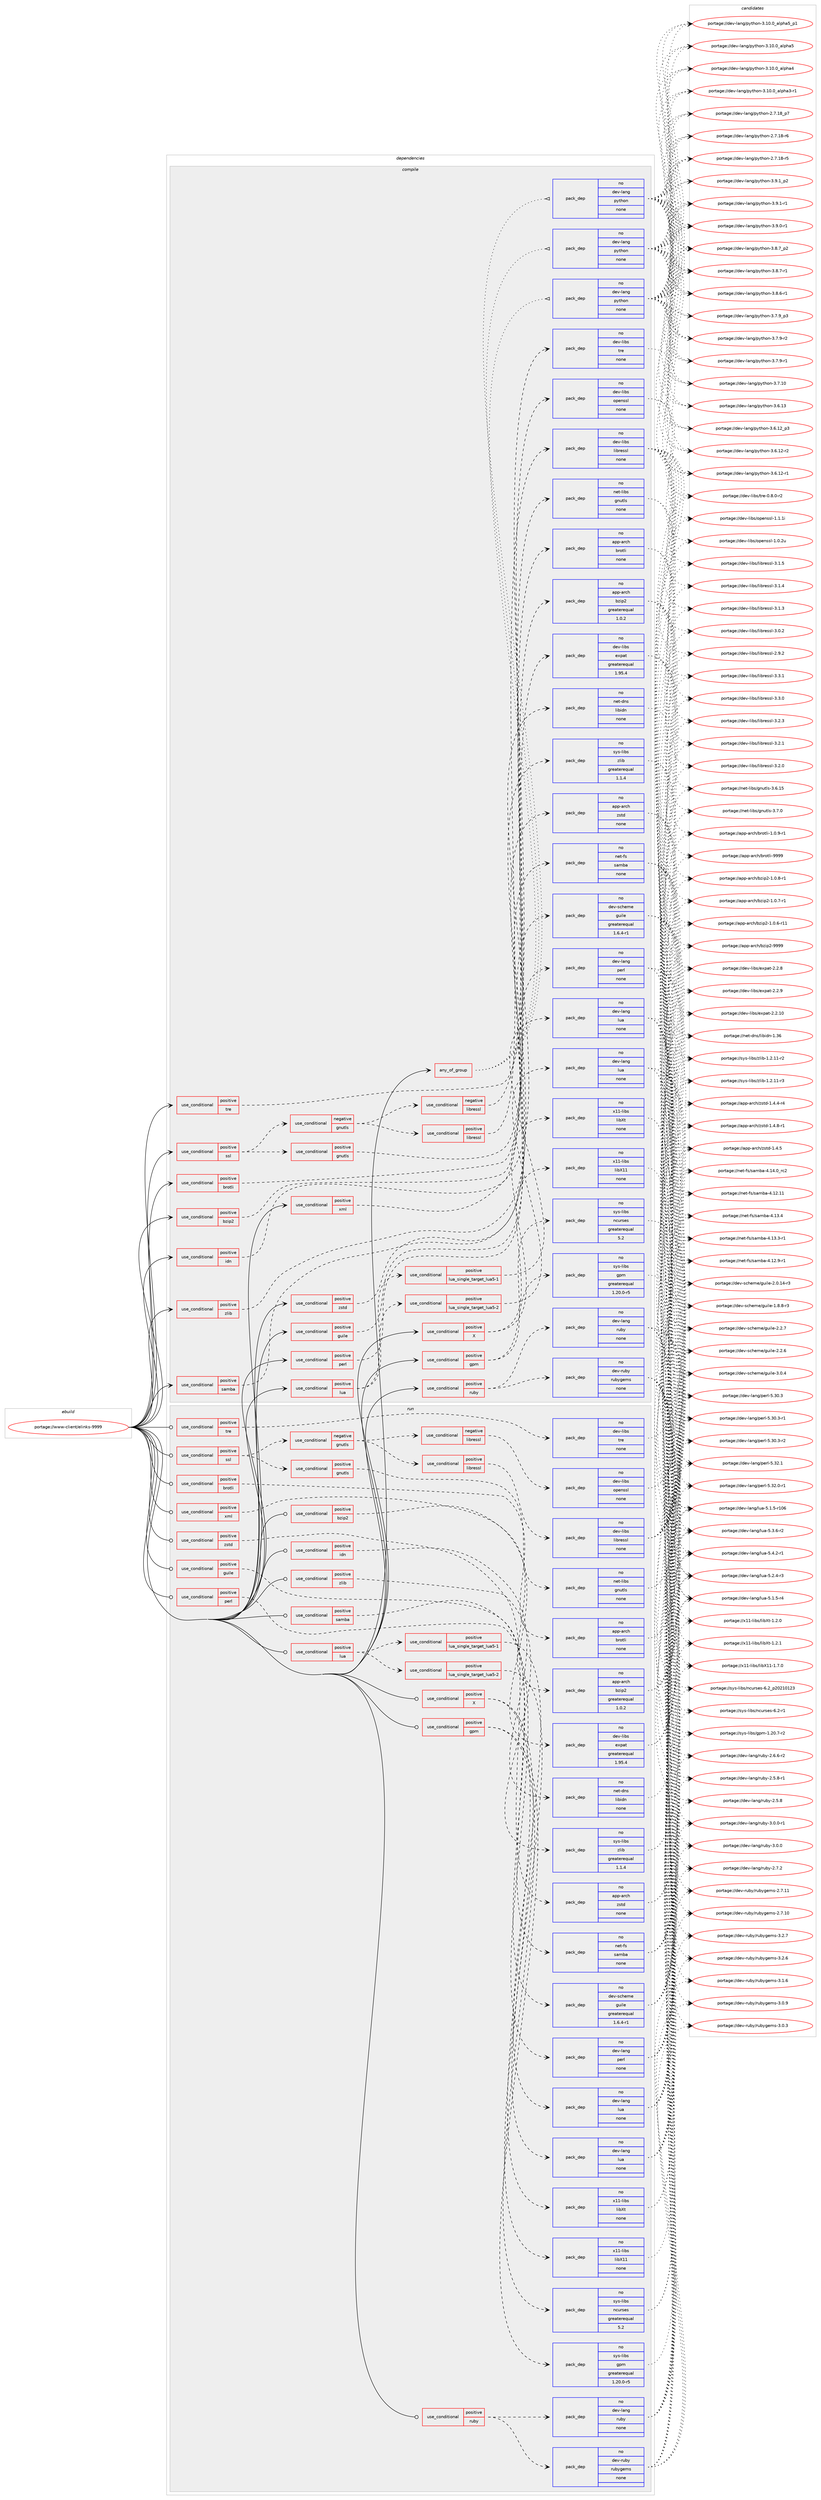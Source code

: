 digraph prolog {

# *************
# Graph options
# *************

newrank=true;
concentrate=true;
compound=true;
graph [rankdir=LR,fontname=Helvetica,fontsize=10,ranksep=1.5];#, ranksep=2.5, nodesep=0.2];
edge  [arrowhead=vee];
node  [fontname=Helvetica,fontsize=10];

# **********
# The ebuild
# **********

subgraph cluster_leftcol {
color=gray;
rank=same;
label=<<i>ebuild</i>>;
id [label="portage://www-client/elinks-9999", color=red, width=4, href="../www-client/elinks-9999.svg"];
}

# ****************
# The dependencies
# ****************

subgraph cluster_midcol {
color=gray;
label=<<i>dependencies</i>>;
subgraph cluster_compile {
fillcolor="#eeeeee";
style=filled;
label=<<i>compile</i>>;
subgraph any31 {
dependency2338 [label=<<TABLE BORDER="0" CELLBORDER="1" CELLSPACING="0" CELLPADDING="4"><TR><TD CELLPADDING="10">any_of_group</TD></TR></TABLE>>, shape=none, color=red];subgraph pack1979 {
dependency2339 [label=<<TABLE BORDER="0" CELLBORDER="1" CELLSPACING="0" CELLPADDING="4" WIDTH="220"><TR><TD ROWSPAN="6" CELLPADDING="30">pack_dep</TD></TR><TR><TD WIDTH="110">no</TD></TR><TR><TD>dev-lang</TD></TR><TR><TD>python</TD></TR><TR><TD>none</TD></TR><TR><TD></TD></TR></TABLE>>, shape=none, color=blue];
}
dependency2338:e -> dependency2339:w [weight=20,style="dotted",arrowhead="oinv"];
subgraph pack1980 {
dependency2340 [label=<<TABLE BORDER="0" CELLBORDER="1" CELLSPACING="0" CELLPADDING="4" WIDTH="220"><TR><TD ROWSPAN="6" CELLPADDING="30">pack_dep</TD></TR><TR><TD WIDTH="110">no</TD></TR><TR><TD>dev-lang</TD></TR><TR><TD>python</TD></TR><TR><TD>none</TD></TR><TR><TD></TD></TR></TABLE>>, shape=none, color=blue];
}
dependency2338:e -> dependency2340:w [weight=20,style="dotted",arrowhead="oinv"];
subgraph pack1981 {
dependency2341 [label=<<TABLE BORDER="0" CELLBORDER="1" CELLSPACING="0" CELLPADDING="4" WIDTH="220"><TR><TD ROWSPAN="6" CELLPADDING="30">pack_dep</TD></TR><TR><TD WIDTH="110">no</TD></TR><TR><TD>dev-lang</TD></TR><TR><TD>python</TD></TR><TR><TD>none</TD></TR><TR><TD></TD></TR></TABLE>>, shape=none, color=blue];
}
dependency2338:e -> dependency2341:w [weight=20,style="dotted",arrowhead="oinv"];
}
id:e -> dependency2338:w [weight=20,style="solid",arrowhead="vee"];
subgraph cond322 {
dependency2342 [label=<<TABLE BORDER="0" CELLBORDER="1" CELLSPACING="0" CELLPADDING="4"><TR><TD ROWSPAN="3" CELLPADDING="10">use_conditional</TD></TR><TR><TD>positive</TD></TR><TR><TD>X</TD></TR></TABLE>>, shape=none, color=red];
subgraph pack1982 {
dependency2343 [label=<<TABLE BORDER="0" CELLBORDER="1" CELLSPACING="0" CELLPADDING="4" WIDTH="220"><TR><TD ROWSPAN="6" CELLPADDING="30">pack_dep</TD></TR><TR><TD WIDTH="110">no</TD></TR><TR><TD>x11-libs</TD></TR><TR><TD>libX11</TD></TR><TR><TD>none</TD></TR><TR><TD></TD></TR></TABLE>>, shape=none, color=blue];
}
dependency2342:e -> dependency2343:w [weight=20,style="dashed",arrowhead="vee"];
subgraph pack1983 {
dependency2344 [label=<<TABLE BORDER="0" CELLBORDER="1" CELLSPACING="0" CELLPADDING="4" WIDTH="220"><TR><TD ROWSPAN="6" CELLPADDING="30">pack_dep</TD></TR><TR><TD WIDTH="110">no</TD></TR><TR><TD>x11-libs</TD></TR><TR><TD>libXt</TD></TR><TR><TD>none</TD></TR><TR><TD></TD></TR></TABLE>>, shape=none, color=blue];
}
dependency2342:e -> dependency2344:w [weight=20,style="dashed",arrowhead="vee"];
}
id:e -> dependency2342:w [weight=20,style="solid",arrowhead="vee"];
subgraph cond323 {
dependency2345 [label=<<TABLE BORDER="0" CELLBORDER="1" CELLSPACING="0" CELLPADDING="4"><TR><TD ROWSPAN="3" CELLPADDING="10">use_conditional</TD></TR><TR><TD>positive</TD></TR><TR><TD>brotli</TD></TR></TABLE>>, shape=none, color=red];
subgraph pack1984 {
dependency2346 [label=<<TABLE BORDER="0" CELLBORDER="1" CELLSPACING="0" CELLPADDING="4" WIDTH="220"><TR><TD ROWSPAN="6" CELLPADDING="30">pack_dep</TD></TR><TR><TD WIDTH="110">no</TD></TR><TR><TD>app-arch</TD></TR><TR><TD>brotli</TD></TR><TR><TD>none</TD></TR><TR><TD></TD></TR></TABLE>>, shape=none, color=blue];
}
dependency2345:e -> dependency2346:w [weight=20,style="dashed",arrowhead="vee"];
}
id:e -> dependency2345:w [weight=20,style="solid",arrowhead="vee"];
subgraph cond324 {
dependency2347 [label=<<TABLE BORDER="0" CELLBORDER="1" CELLSPACING="0" CELLPADDING="4"><TR><TD ROWSPAN="3" CELLPADDING="10">use_conditional</TD></TR><TR><TD>positive</TD></TR><TR><TD>bzip2</TD></TR></TABLE>>, shape=none, color=red];
subgraph pack1985 {
dependency2348 [label=<<TABLE BORDER="0" CELLBORDER="1" CELLSPACING="0" CELLPADDING="4" WIDTH="220"><TR><TD ROWSPAN="6" CELLPADDING="30">pack_dep</TD></TR><TR><TD WIDTH="110">no</TD></TR><TR><TD>app-arch</TD></TR><TR><TD>bzip2</TD></TR><TR><TD>greaterequal</TD></TR><TR><TD>1.0.2</TD></TR></TABLE>>, shape=none, color=blue];
}
dependency2347:e -> dependency2348:w [weight=20,style="dashed",arrowhead="vee"];
}
id:e -> dependency2347:w [weight=20,style="solid",arrowhead="vee"];
subgraph cond325 {
dependency2349 [label=<<TABLE BORDER="0" CELLBORDER="1" CELLSPACING="0" CELLPADDING="4"><TR><TD ROWSPAN="3" CELLPADDING="10">use_conditional</TD></TR><TR><TD>positive</TD></TR><TR><TD>gpm</TD></TR></TABLE>>, shape=none, color=red];
subgraph pack1986 {
dependency2350 [label=<<TABLE BORDER="0" CELLBORDER="1" CELLSPACING="0" CELLPADDING="4" WIDTH="220"><TR><TD ROWSPAN="6" CELLPADDING="30">pack_dep</TD></TR><TR><TD WIDTH="110">no</TD></TR><TR><TD>sys-libs</TD></TR><TR><TD>ncurses</TD></TR><TR><TD>greaterequal</TD></TR><TR><TD>5.2</TD></TR></TABLE>>, shape=none, color=blue];
}
dependency2349:e -> dependency2350:w [weight=20,style="dashed",arrowhead="vee"];
subgraph pack1987 {
dependency2351 [label=<<TABLE BORDER="0" CELLBORDER="1" CELLSPACING="0" CELLPADDING="4" WIDTH="220"><TR><TD ROWSPAN="6" CELLPADDING="30">pack_dep</TD></TR><TR><TD WIDTH="110">no</TD></TR><TR><TD>sys-libs</TD></TR><TR><TD>gpm</TD></TR><TR><TD>greaterequal</TD></TR><TR><TD>1.20.0-r5</TD></TR></TABLE>>, shape=none, color=blue];
}
dependency2349:e -> dependency2351:w [weight=20,style="dashed",arrowhead="vee"];
}
id:e -> dependency2349:w [weight=20,style="solid",arrowhead="vee"];
subgraph cond326 {
dependency2352 [label=<<TABLE BORDER="0" CELLBORDER="1" CELLSPACING="0" CELLPADDING="4"><TR><TD ROWSPAN="3" CELLPADDING="10">use_conditional</TD></TR><TR><TD>positive</TD></TR><TR><TD>guile</TD></TR></TABLE>>, shape=none, color=red];
subgraph pack1988 {
dependency2353 [label=<<TABLE BORDER="0" CELLBORDER="1" CELLSPACING="0" CELLPADDING="4" WIDTH="220"><TR><TD ROWSPAN="6" CELLPADDING="30">pack_dep</TD></TR><TR><TD WIDTH="110">no</TD></TR><TR><TD>dev-scheme</TD></TR><TR><TD>guile</TD></TR><TR><TD>greaterequal</TD></TR><TR><TD>1.6.4-r1</TD></TR></TABLE>>, shape=none, color=blue];
}
dependency2352:e -> dependency2353:w [weight=20,style="dashed",arrowhead="vee"];
}
id:e -> dependency2352:w [weight=20,style="solid",arrowhead="vee"];
subgraph cond327 {
dependency2354 [label=<<TABLE BORDER="0" CELLBORDER="1" CELLSPACING="0" CELLPADDING="4"><TR><TD ROWSPAN="3" CELLPADDING="10">use_conditional</TD></TR><TR><TD>positive</TD></TR><TR><TD>idn</TD></TR></TABLE>>, shape=none, color=red];
subgraph pack1989 {
dependency2355 [label=<<TABLE BORDER="0" CELLBORDER="1" CELLSPACING="0" CELLPADDING="4" WIDTH="220"><TR><TD ROWSPAN="6" CELLPADDING="30">pack_dep</TD></TR><TR><TD WIDTH="110">no</TD></TR><TR><TD>net-dns</TD></TR><TR><TD>libidn</TD></TR><TR><TD>none</TD></TR><TR><TD></TD></TR></TABLE>>, shape=none, color=blue];
}
dependency2354:e -> dependency2355:w [weight=20,style="dashed",arrowhead="vee"];
}
id:e -> dependency2354:w [weight=20,style="solid",arrowhead="vee"];
subgraph cond328 {
dependency2356 [label=<<TABLE BORDER="0" CELLBORDER="1" CELLSPACING="0" CELLPADDING="4"><TR><TD ROWSPAN="3" CELLPADDING="10">use_conditional</TD></TR><TR><TD>positive</TD></TR><TR><TD>lua</TD></TR></TABLE>>, shape=none, color=red];
subgraph cond329 {
dependency2357 [label=<<TABLE BORDER="0" CELLBORDER="1" CELLSPACING="0" CELLPADDING="4"><TR><TD ROWSPAN="3" CELLPADDING="10">use_conditional</TD></TR><TR><TD>positive</TD></TR><TR><TD>lua_single_target_lua5-1</TD></TR></TABLE>>, shape=none, color=red];
subgraph pack1990 {
dependency2358 [label=<<TABLE BORDER="0" CELLBORDER="1" CELLSPACING="0" CELLPADDING="4" WIDTH="220"><TR><TD ROWSPAN="6" CELLPADDING="30">pack_dep</TD></TR><TR><TD WIDTH="110">no</TD></TR><TR><TD>dev-lang</TD></TR><TR><TD>lua</TD></TR><TR><TD>none</TD></TR><TR><TD></TD></TR></TABLE>>, shape=none, color=blue];
}
dependency2357:e -> dependency2358:w [weight=20,style="dashed",arrowhead="vee"];
}
dependency2356:e -> dependency2357:w [weight=20,style="dashed",arrowhead="vee"];
subgraph cond330 {
dependency2359 [label=<<TABLE BORDER="0" CELLBORDER="1" CELLSPACING="0" CELLPADDING="4"><TR><TD ROWSPAN="3" CELLPADDING="10">use_conditional</TD></TR><TR><TD>positive</TD></TR><TR><TD>lua_single_target_lua5-2</TD></TR></TABLE>>, shape=none, color=red];
subgraph pack1991 {
dependency2360 [label=<<TABLE BORDER="0" CELLBORDER="1" CELLSPACING="0" CELLPADDING="4" WIDTH="220"><TR><TD ROWSPAN="6" CELLPADDING="30">pack_dep</TD></TR><TR><TD WIDTH="110">no</TD></TR><TR><TD>dev-lang</TD></TR><TR><TD>lua</TD></TR><TR><TD>none</TD></TR><TR><TD></TD></TR></TABLE>>, shape=none, color=blue];
}
dependency2359:e -> dependency2360:w [weight=20,style="dashed",arrowhead="vee"];
}
dependency2356:e -> dependency2359:w [weight=20,style="dashed",arrowhead="vee"];
}
id:e -> dependency2356:w [weight=20,style="solid",arrowhead="vee"];
subgraph cond331 {
dependency2361 [label=<<TABLE BORDER="0" CELLBORDER="1" CELLSPACING="0" CELLPADDING="4"><TR><TD ROWSPAN="3" CELLPADDING="10">use_conditional</TD></TR><TR><TD>positive</TD></TR><TR><TD>perl</TD></TR></TABLE>>, shape=none, color=red];
subgraph pack1992 {
dependency2362 [label=<<TABLE BORDER="0" CELLBORDER="1" CELLSPACING="0" CELLPADDING="4" WIDTH="220"><TR><TD ROWSPAN="6" CELLPADDING="30">pack_dep</TD></TR><TR><TD WIDTH="110">no</TD></TR><TR><TD>dev-lang</TD></TR><TR><TD>perl</TD></TR><TR><TD>none</TD></TR><TR><TD></TD></TR></TABLE>>, shape=none, color=blue];
}
dependency2361:e -> dependency2362:w [weight=20,style="dashed",arrowhead="vee"];
}
id:e -> dependency2361:w [weight=20,style="solid",arrowhead="vee"];
subgraph cond332 {
dependency2363 [label=<<TABLE BORDER="0" CELLBORDER="1" CELLSPACING="0" CELLPADDING="4"><TR><TD ROWSPAN="3" CELLPADDING="10">use_conditional</TD></TR><TR><TD>positive</TD></TR><TR><TD>ruby</TD></TR></TABLE>>, shape=none, color=red];
subgraph pack1993 {
dependency2364 [label=<<TABLE BORDER="0" CELLBORDER="1" CELLSPACING="0" CELLPADDING="4" WIDTH="220"><TR><TD ROWSPAN="6" CELLPADDING="30">pack_dep</TD></TR><TR><TD WIDTH="110">no</TD></TR><TR><TD>dev-lang</TD></TR><TR><TD>ruby</TD></TR><TR><TD>none</TD></TR><TR><TD></TD></TR></TABLE>>, shape=none, color=blue];
}
dependency2363:e -> dependency2364:w [weight=20,style="dashed",arrowhead="vee"];
subgraph pack1994 {
dependency2365 [label=<<TABLE BORDER="0" CELLBORDER="1" CELLSPACING="0" CELLPADDING="4" WIDTH="220"><TR><TD ROWSPAN="6" CELLPADDING="30">pack_dep</TD></TR><TR><TD WIDTH="110">no</TD></TR><TR><TD>dev-ruby</TD></TR><TR><TD>rubygems</TD></TR><TR><TD>none</TD></TR><TR><TD></TD></TR></TABLE>>, shape=none, color=blue];
}
dependency2363:e -> dependency2365:w [weight=20,style="dashed",arrowhead="vee"];
}
id:e -> dependency2363:w [weight=20,style="solid",arrowhead="vee"];
subgraph cond333 {
dependency2366 [label=<<TABLE BORDER="0" CELLBORDER="1" CELLSPACING="0" CELLPADDING="4"><TR><TD ROWSPAN="3" CELLPADDING="10">use_conditional</TD></TR><TR><TD>positive</TD></TR><TR><TD>samba</TD></TR></TABLE>>, shape=none, color=red];
subgraph pack1995 {
dependency2367 [label=<<TABLE BORDER="0" CELLBORDER="1" CELLSPACING="0" CELLPADDING="4" WIDTH="220"><TR><TD ROWSPAN="6" CELLPADDING="30">pack_dep</TD></TR><TR><TD WIDTH="110">no</TD></TR><TR><TD>net-fs</TD></TR><TR><TD>samba</TD></TR><TR><TD>none</TD></TR><TR><TD></TD></TR></TABLE>>, shape=none, color=blue];
}
dependency2366:e -> dependency2367:w [weight=20,style="dashed",arrowhead="vee"];
}
id:e -> dependency2366:w [weight=20,style="solid",arrowhead="vee"];
subgraph cond334 {
dependency2368 [label=<<TABLE BORDER="0" CELLBORDER="1" CELLSPACING="0" CELLPADDING="4"><TR><TD ROWSPAN="3" CELLPADDING="10">use_conditional</TD></TR><TR><TD>positive</TD></TR><TR><TD>ssl</TD></TR></TABLE>>, shape=none, color=red];
subgraph cond335 {
dependency2369 [label=<<TABLE BORDER="0" CELLBORDER="1" CELLSPACING="0" CELLPADDING="4"><TR><TD ROWSPAN="3" CELLPADDING="10">use_conditional</TD></TR><TR><TD>negative</TD></TR><TR><TD>gnutls</TD></TR></TABLE>>, shape=none, color=red];
subgraph cond336 {
dependency2370 [label=<<TABLE BORDER="0" CELLBORDER="1" CELLSPACING="0" CELLPADDING="4"><TR><TD ROWSPAN="3" CELLPADDING="10">use_conditional</TD></TR><TR><TD>negative</TD></TR><TR><TD>libressl</TD></TR></TABLE>>, shape=none, color=red];
subgraph pack1996 {
dependency2371 [label=<<TABLE BORDER="0" CELLBORDER="1" CELLSPACING="0" CELLPADDING="4" WIDTH="220"><TR><TD ROWSPAN="6" CELLPADDING="30">pack_dep</TD></TR><TR><TD WIDTH="110">no</TD></TR><TR><TD>dev-libs</TD></TR><TR><TD>openssl</TD></TR><TR><TD>none</TD></TR><TR><TD></TD></TR></TABLE>>, shape=none, color=blue];
}
dependency2370:e -> dependency2371:w [weight=20,style="dashed",arrowhead="vee"];
}
dependency2369:e -> dependency2370:w [weight=20,style="dashed",arrowhead="vee"];
subgraph cond337 {
dependency2372 [label=<<TABLE BORDER="0" CELLBORDER="1" CELLSPACING="0" CELLPADDING="4"><TR><TD ROWSPAN="3" CELLPADDING="10">use_conditional</TD></TR><TR><TD>positive</TD></TR><TR><TD>libressl</TD></TR></TABLE>>, shape=none, color=red];
subgraph pack1997 {
dependency2373 [label=<<TABLE BORDER="0" CELLBORDER="1" CELLSPACING="0" CELLPADDING="4" WIDTH="220"><TR><TD ROWSPAN="6" CELLPADDING="30">pack_dep</TD></TR><TR><TD WIDTH="110">no</TD></TR><TR><TD>dev-libs</TD></TR><TR><TD>libressl</TD></TR><TR><TD>none</TD></TR><TR><TD></TD></TR></TABLE>>, shape=none, color=blue];
}
dependency2372:e -> dependency2373:w [weight=20,style="dashed",arrowhead="vee"];
}
dependency2369:e -> dependency2372:w [weight=20,style="dashed",arrowhead="vee"];
}
dependency2368:e -> dependency2369:w [weight=20,style="dashed",arrowhead="vee"];
subgraph cond338 {
dependency2374 [label=<<TABLE BORDER="0" CELLBORDER="1" CELLSPACING="0" CELLPADDING="4"><TR><TD ROWSPAN="3" CELLPADDING="10">use_conditional</TD></TR><TR><TD>positive</TD></TR><TR><TD>gnutls</TD></TR></TABLE>>, shape=none, color=red];
subgraph pack1998 {
dependency2375 [label=<<TABLE BORDER="0" CELLBORDER="1" CELLSPACING="0" CELLPADDING="4" WIDTH="220"><TR><TD ROWSPAN="6" CELLPADDING="30">pack_dep</TD></TR><TR><TD WIDTH="110">no</TD></TR><TR><TD>net-libs</TD></TR><TR><TD>gnutls</TD></TR><TR><TD>none</TD></TR><TR><TD></TD></TR></TABLE>>, shape=none, color=blue];
}
dependency2374:e -> dependency2375:w [weight=20,style="dashed",arrowhead="vee"];
}
dependency2368:e -> dependency2374:w [weight=20,style="dashed",arrowhead="vee"];
}
id:e -> dependency2368:w [weight=20,style="solid",arrowhead="vee"];
subgraph cond339 {
dependency2376 [label=<<TABLE BORDER="0" CELLBORDER="1" CELLSPACING="0" CELLPADDING="4"><TR><TD ROWSPAN="3" CELLPADDING="10">use_conditional</TD></TR><TR><TD>positive</TD></TR><TR><TD>tre</TD></TR></TABLE>>, shape=none, color=red];
subgraph pack1999 {
dependency2377 [label=<<TABLE BORDER="0" CELLBORDER="1" CELLSPACING="0" CELLPADDING="4" WIDTH="220"><TR><TD ROWSPAN="6" CELLPADDING="30">pack_dep</TD></TR><TR><TD WIDTH="110">no</TD></TR><TR><TD>dev-libs</TD></TR><TR><TD>tre</TD></TR><TR><TD>none</TD></TR><TR><TD></TD></TR></TABLE>>, shape=none, color=blue];
}
dependency2376:e -> dependency2377:w [weight=20,style="dashed",arrowhead="vee"];
}
id:e -> dependency2376:w [weight=20,style="solid",arrowhead="vee"];
subgraph cond340 {
dependency2378 [label=<<TABLE BORDER="0" CELLBORDER="1" CELLSPACING="0" CELLPADDING="4"><TR><TD ROWSPAN="3" CELLPADDING="10">use_conditional</TD></TR><TR><TD>positive</TD></TR><TR><TD>xml</TD></TR></TABLE>>, shape=none, color=red];
subgraph pack2000 {
dependency2379 [label=<<TABLE BORDER="0" CELLBORDER="1" CELLSPACING="0" CELLPADDING="4" WIDTH="220"><TR><TD ROWSPAN="6" CELLPADDING="30">pack_dep</TD></TR><TR><TD WIDTH="110">no</TD></TR><TR><TD>dev-libs</TD></TR><TR><TD>expat</TD></TR><TR><TD>greaterequal</TD></TR><TR><TD>1.95.4</TD></TR></TABLE>>, shape=none, color=blue];
}
dependency2378:e -> dependency2379:w [weight=20,style="dashed",arrowhead="vee"];
}
id:e -> dependency2378:w [weight=20,style="solid",arrowhead="vee"];
subgraph cond341 {
dependency2380 [label=<<TABLE BORDER="0" CELLBORDER="1" CELLSPACING="0" CELLPADDING="4"><TR><TD ROWSPAN="3" CELLPADDING="10">use_conditional</TD></TR><TR><TD>positive</TD></TR><TR><TD>zlib</TD></TR></TABLE>>, shape=none, color=red];
subgraph pack2001 {
dependency2381 [label=<<TABLE BORDER="0" CELLBORDER="1" CELLSPACING="0" CELLPADDING="4" WIDTH="220"><TR><TD ROWSPAN="6" CELLPADDING="30">pack_dep</TD></TR><TR><TD WIDTH="110">no</TD></TR><TR><TD>sys-libs</TD></TR><TR><TD>zlib</TD></TR><TR><TD>greaterequal</TD></TR><TR><TD>1.1.4</TD></TR></TABLE>>, shape=none, color=blue];
}
dependency2380:e -> dependency2381:w [weight=20,style="dashed",arrowhead="vee"];
}
id:e -> dependency2380:w [weight=20,style="solid",arrowhead="vee"];
subgraph cond342 {
dependency2382 [label=<<TABLE BORDER="0" CELLBORDER="1" CELLSPACING="0" CELLPADDING="4"><TR><TD ROWSPAN="3" CELLPADDING="10">use_conditional</TD></TR><TR><TD>positive</TD></TR><TR><TD>zstd</TD></TR></TABLE>>, shape=none, color=red];
subgraph pack2002 {
dependency2383 [label=<<TABLE BORDER="0" CELLBORDER="1" CELLSPACING="0" CELLPADDING="4" WIDTH="220"><TR><TD ROWSPAN="6" CELLPADDING="30">pack_dep</TD></TR><TR><TD WIDTH="110">no</TD></TR><TR><TD>app-arch</TD></TR><TR><TD>zstd</TD></TR><TR><TD>none</TD></TR><TR><TD></TD></TR></TABLE>>, shape=none, color=blue];
}
dependency2382:e -> dependency2383:w [weight=20,style="dashed",arrowhead="vee"];
}
id:e -> dependency2382:w [weight=20,style="solid",arrowhead="vee"];
}
subgraph cluster_compileandrun {
fillcolor="#eeeeee";
style=filled;
label=<<i>compile and run</i>>;
}
subgraph cluster_run {
fillcolor="#eeeeee";
style=filled;
label=<<i>run</i>>;
subgraph cond343 {
dependency2384 [label=<<TABLE BORDER="0" CELLBORDER="1" CELLSPACING="0" CELLPADDING="4"><TR><TD ROWSPAN="3" CELLPADDING="10">use_conditional</TD></TR><TR><TD>positive</TD></TR><TR><TD>X</TD></TR></TABLE>>, shape=none, color=red];
subgraph pack2003 {
dependency2385 [label=<<TABLE BORDER="0" CELLBORDER="1" CELLSPACING="0" CELLPADDING="4" WIDTH="220"><TR><TD ROWSPAN="6" CELLPADDING="30">pack_dep</TD></TR><TR><TD WIDTH="110">no</TD></TR><TR><TD>x11-libs</TD></TR><TR><TD>libX11</TD></TR><TR><TD>none</TD></TR><TR><TD></TD></TR></TABLE>>, shape=none, color=blue];
}
dependency2384:e -> dependency2385:w [weight=20,style="dashed",arrowhead="vee"];
subgraph pack2004 {
dependency2386 [label=<<TABLE BORDER="0" CELLBORDER="1" CELLSPACING="0" CELLPADDING="4" WIDTH="220"><TR><TD ROWSPAN="6" CELLPADDING="30">pack_dep</TD></TR><TR><TD WIDTH="110">no</TD></TR><TR><TD>x11-libs</TD></TR><TR><TD>libXt</TD></TR><TR><TD>none</TD></TR><TR><TD></TD></TR></TABLE>>, shape=none, color=blue];
}
dependency2384:e -> dependency2386:w [weight=20,style="dashed",arrowhead="vee"];
}
id:e -> dependency2384:w [weight=20,style="solid",arrowhead="odot"];
subgraph cond344 {
dependency2387 [label=<<TABLE BORDER="0" CELLBORDER="1" CELLSPACING="0" CELLPADDING="4"><TR><TD ROWSPAN="3" CELLPADDING="10">use_conditional</TD></TR><TR><TD>positive</TD></TR><TR><TD>brotli</TD></TR></TABLE>>, shape=none, color=red];
subgraph pack2005 {
dependency2388 [label=<<TABLE BORDER="0" CELLBORDER="1" CELLSPACING="0" CELLPADDING="4" WIDTH="220"><TR><TD ROWSPAN="6" CELLPADDING="30">pack_dep</TD></TR><TR><TD WIDTH="110">no</TD></TR><TR><TD>app-arch</TD></TR><TR><TD>brotli</TD></TR><TR><TD>none</TD></TR><TR><TD></TD></TR></TABLE>>, shape=none, color=blue];
}
dependency2387:e -> dependency2388:w [weight=20,style="dashed",arrowhead="vee"];
}
id:e -> dependency2387:w [weight=20,style="solid",arrowhead="odot"];
subgraph cond345 {
dependency2389 [label=<<TABLE BORDER="0" CELLBORDER="1" CELLSPACING="0" CELLPADDING="4"><TR><TD ROWSPAN="3" CELLPADDING="10">use_conditional</TD></TR><TR><TD>positive</TD></TR><TR><TD>bzip2</TD></TR></TABLE>>, shape=none, color=red];
subgraph pack2006 {
dependency2390 [label=<<TABLE BORDER="0" CELLBORDER="1" CELLSPACING="0" CELLPADDING="4" WIDTH="220"><TR><TD ROWSPAN="6" CELLPADDING="30">pack_dep</TD></TR><TR><TD WIDTH="110">no</TD></TR><TR><TD>app-arch</TD></TR><TR><TD>bzip2</TD></TR><TR><TD>greaterequal</TD></TR><TR><TD>1.0.2</TD></TR></TABLE>>, shape=none, color=blue];
}
dependency2389:e -> dependency2390:w [weight=20,style="dashed",arrowhead="vee"];
}
id:e -> dependency2389:w [weight=20,style="solid",arrowhead="odot"];
subgraph cond346 {
dependency2391 [label=<<TABLE BORDER="0" CELLBORDER="1" CELLSPACING="0" CELLPADDING="4"><TR><TD ROWSPAN="3" CELLPADDING="10">use_conditional</TD></TR><TR><TD>positive</TD></TR><TR><TD>gpm</TD></TR></TABLE>>, shape=none, color=red];
subgraph pack2007 {
dependency2392 [label=<<TABLE BORDER="0" CELLBORDER="1" CELLSPACING="0" CELLPADDING="4" WIDTH="220"><TR><TD ROWSPAN="6" CELLPADDING="30">pack_dep</TD></TR><TR><TD WIDTH="110">no</TD></TR><TR><TD>sys-libs</TD></TR><TR><TD>ncurses</TD></TR><TR><TD>greaterequal</TD></TR><TR><TD>5.2</TD></TR></TABLE>>, shape=none, color=blue];
}
dependency2391:e -> dependency2392:w [weight=20,style="dashed",arrowhead="vee"];
subgraph pack2008 {
dependency2393 [label=<<TABLE BORDER="0" CELLBORDER="1" CELLSPACING="0" CELLPADDING="4" WIDTH="220"><TR><TD ROWSPAN="6" CELLPADDING="30">pack_dep</TD></TR><TR><TD WIDTH="110">no</TD></TR><TR><TD>sys-libs</TD></TR><TR><TD>gpm</TD></TR><TR><TD>greaterequal</TD></TR><TR><TD>1.20.0-r5</TD></TR></TABLE>>, shape=none, color=blue];
}
dependency2391:e -> dependency2393:w [weight=20,style="dashed",arrowhead="vee"];
}
id:e -> dependency2391:w [weight=20,style="solid",arrowhead="odot"];
subgraph cond347 {
dependency2394 [label=<<TABLE BORDER="0" CELLBORDER="1" CELLSPACING="0" CELLPADDING="4"><TR><TD ROWSPAN="3" CELLPADDING="10">use_conditional</TD></TR><TR><TD>positive</TD></TR><TR><TD>guile</TD></TR></TABLE>>, shape=none, color=red];
subgraph pack2009 {
dependency2395 [label=<<TABLE BORDER="0" CELLBORDER="1" CELLSPACING="0" CELLPADDING="4" WIDTH="220"><TR><TD ROWSPAN="6" CELLPADDING="30">pack_dep</TD></TR><TR><TD WIDTH="110">no</TD></TR><TR><TD>dev-scheme</TD></TR><TR><TD>guile</TD></TR><TR><TD>greaterequal</TD></TR><TR><TD>1.6.4-r1</TD></TR></TABLE>>, shape=none, color=blue];
}
dependency2394:e -> dependency2395:w [weight=20,style="dashed",arrowhead="vee"];
}
id:e -> dependency2394:w [weight=20,style="solid",arrowhead="odot"];
subgraph cond348 {
dependency2396 [label=<<TABLE BORDER="0" CELLBORDER="1" CELLSPACING="0" CELLPADDING="4"><TR><TD ROWSPAN="3" CELLPADDING="10">use_conditional</TD></TR><TR><TD>positive</TD></TR><TR><TD>idn</TD></TR></TABLE>>, shape=none, color=red];
subgraph pack2010 {
dependency2397 [label=<<TABLE BORDER="0" CELLBORDER="1" CELLSPACING="0" CELLPADDING="4" WIDTH="220"><TR><TD ROWSPAN="6" CELLPADDING="30">pack_dep</TD></TR><TR><TD WIDTH="110">no</TD></TR><TR><TD>net-dns</TD></TR><TR><TD>libidn</TD></TR><TR><TD>none</TD></TR><TR><TD></TD></TR></TABLE>>, shape=none, color=blue];
}
dependency2396:e -> dependency2397:w [weight=20,style="dashed",arrowhead="vee"];
}
id:e -> dependency2396:w [weight=20,style="solid",arrowhead="odot"];
subgraph cond349 {
dependency2398 [label=<<TABLE BORDER="0" CELLBORDER="1" CELLSPACING="0" CELLPADDING="4"><TR><TD ROWSPAN="3" CELLPADDING="10">use_conditional</TD></TR><TR><TD>positive</TD></TR><TR><TD>lua</TD></TR></TABLE>>, shape=none, color=red];
subgraph cond350 {
dependency2399 [label=<<TABLE BORDER="0" CELLBORDER="1" CELLSPACING="0" CELLPADDING="4"><TR><TD ROWSPAN="3" CELLPADDING="10">use_conditional</TD></TR><TR><TD>positive</TD></TR><TR><TD>lua_single_target_lua5-1</TD></TR></TABLE>>, shape=none, color=red];
subgraph pack2011 {
dependency2400 [label=<<TABLE BORDER="0" CELLBORDER="1" CELLSPACING="0" CELLPADDING="4" WIDTH="220"><TR><TD ROWSPAN="6" CELLPADDING="30">pack_dep</TD></TR><TR><TD WIDTH="110">no</TD></TR><TR><TD>dev-lang</TD></TR><TR><TD>lua</TD></TR><TR><TD>none</TD></TR><TR><TD></TD></TR></TABLE>>, shape=none, color=blue];
}
dependency2399:e -> dependency2400:w [weight=20,style="dashed",arrowhead="vee"];
}
dependency2398:e -> dependency2399:w [weight=20,style="dashed",arrowhead="vee"];
subgraph cond351 {
dependency2401 [label=<<TABLE BORDER="0" CELLBORDER="1" CELLSPACING="0" CELLPADDING="4"><TR><TD ROWSPAN="3" CELLPADDING="10">use_conditional</TD></TR><TR><TD>positive</TD></TR><TR><TD>lua_single_target_lua5-2</TD></TR></TABLE>>, shape=none, color=red];
subgraph pack2012 {
dependency2402 [label=<<TABLE BORDER="0" CELLBORDER="1" CELLSPACING="0" CELLPADDING="4" WIDTH="220"><TR><TD ROWSPAN="6" CELLPADDING="30">pack_dep</TD></TR><TR><TD WIDTH="110">no</TD></TR><TR><TD>dev-lang</TD></TR><TR><TD>lua</TD></TR><TR><TD>none</TD></TR><TR><TD></TD></TR></TABLE>>, shape=none, color=blue];
}
dependency2401:e -> dependency2402:w [weight=20,style="dashed",arrowhead="vee"];
}
dependency2398:e -> dependency2401:w [weight=20,style="dashed",arrowhead="vee"];
}
id:e -> dependency2398:w [weight=20,style="solid",arrowhead="odot"];
subgraph cond352 {
dependency2403 [label=<<TABLE BORDER="0" CELLBORDER="1" CELLSPACING="0" CELLPADDING="4"><TR><TD ROWSPAN="3" CELLPADDING="10">use_conditional</TD></TR><TR><TD>positive</TD></TR><TR><TD>perl</TD></TR></TABLE>>, shape=none, color=red];
subgraph pack2013 {
dependency2404 [label=<<TABLE BORDER="0" CELLBORDER="1" CELLSPACING="0" CELLPADDING="4" WIDTH="220"><TR><TD ROWSPAN="6" CELLPADDING="30">pack_dep</TD></TR><TR><TD WIDTH="110">no</TD></TR><TR><TD>dev-lang</TD></TR><TR><TD>perl</TD></TR><TR><TD>none</TD></TR><TR><TD></TD></TR></TABLE>>, shape=none, color=blue];
}
dependency2403:e -> dependency2404:w [weight=20,style="dashed",arrowhead="vee"];
}
id:e -> dependency2403:w [weight=20,style="solid",arrowhead="odot"];
subgraph cond353 {
dependency2405 [label=<<TABLE BORDER="0" CELLBORDER="1" CELLSPACING="0" CELLPADDING="4"><TR><TD ROWSPAN="3" CELLPADDING="10">use_conditional</TD></TR><TR><TD>positive</TD></TR><TR><TD>ruby</TD></TR></TABLE>>, shape=none, color=red];
subgraph pack2014 {
dependency2406 [label=<<TABLE BORDER="0" CELLBORDER="1" CELLSPACING="0" CELLPADDING="4" WIDTH="220"><TR><TD ROWSPAN="6" CELLPADDING="30">pack_dep</TD></TR><TR><TD WIDTH="110">no</TD></TR><TR><TD>dev-lang</TD></TR><TR><TD>ruby</TD></TR><TR><TD>none</TD></TR><TR><TD></TD></TR></TABLE>>, shape=none, color=blue];
}
dependency2405:e -> dependency2406:w [weight=20,style="dashed",arrowhead="vee"];
subgraph pack2015 {
dependency2407 [label=<<TABLE BORDER="0" CELLBORDER="1" CELLSPACING="0" CELLPADDING="4" WIDTH="220"><TR><TD ROWSPAN="6" CELLPADDING="30">pack_dep</TD></TR><TR><TD WIDTH="110">no</TD></TR><TR><TD>dev-ruby</TD></TR><TR><TD>rubygems</TD></TR><TR><TD>none</TD></TR><TR><TD></TD></TR></TABLE>>, shape=none, color=blue];
}
dependency2405:e -> dependency2407:w [weight=20,style="dashed",arrowhead="vee"];
}
id:e -> dependency2405:w [weight=20,style="solid",arrowhead="odot"];
subgraph cond354 {
dependency2408 [label=<<TABLE BORDER="0" CELLBORDER="1" CELLSPACING="0" CELLPADDING="4"><TR><TD ROWSPAN="3" CELLPADDING="10">use_conditional</TD></TR><TR><TD>positive</TD></TR><TR><TD>samba</TD></TR></TABLE>>, shape=none, color=red];
subgraph pack2016 {
dependency2409 [label=<<TABLE BORDER="0" CELLBORDER="1" CELLSPACING="0" CELLPADDING="4" WIDTH="220"><TR><TD ROWSPAN="6" CELLPADDING="30">pack_dep</TD></TR><TR><TD WIDTH="110">no</TD></TR><TR><TD>net-fs</TD></TR><TR><TD>samba</TD></TR><TR><TD>none</TD></TR><TR><TD></TD></TR></TABLE>>, shape=none, color=blue];
}
dependency2408:e -> dependency2409:w [weight=20,style="dashed",arrowhead="vee"];
}
id:e -> dependency2408:w [weight=20,style="solid",arrowhead="odot"];
subgraph cond355 {
dependency2410 [label=<<TABLE BORDER="0" CELLBORDER="1" CELLSPACING="0" CELLPADDING="4"><TR><TD ROWSPAN="3" CELLPADDING="10">use_conditional</TD></TR><TR><TD>positive</TD></TR><TR><TD>ssl</TD></TR></TABLE>>, shape=none, color=red];
subgraph cond356 {
dependency2411 [label=<<TABLE BORDER="0" CELLBORDER="1" CELLSPACING="0" CELLPADDING="4"><TR><TD ROWSPAN="3" CELLPADDING="10">use_conditional</TD></TR><TR><TD>negative</TD></TR><TR><TD>gnutls</TD></TR></TABLE>>, shape=none, color=red];
subgraph cond357 {
dependency2412 [label=<<TABLE BORDER="0" CELLBORDER="1" CELLSPACING="0" CELLPADDING="4"><TR><TD ROWSPAN="3" CELLPADDING="10">use_conditional</TD></TR><TR><TD>negative</TD></TR><TR><TD>libressl</TD></TR></TABLE>>, shape=none, color=red];
subgraph pack2017 {
dependency2413 [label=<<TABLE BORDER="0" CELLBORDER="1" CELLSPACING="0" CELLPADDING="4" WIDTH="220"><TR><TD ROWSPAN="6" CELLPADDING="30">pack_dep</TD></TR><TR><TD WIDTH="110">no</TD></TR><TR><TD>dev-libs</TD></TR><TR><TD>openssl</TD></TR><TR><TD>none</TD></TR><TR><TD></TD></TR></TABLE>>, shape=none, color=blue];
}
dependency2412:e -> dependency2413:w [weight=20,style="dashed",arrowhead="vee"];
}
dependency2411:e -> dependency2412:w [weight=20,style="dashed",arrowhead="vee"];
subgraph cond358 {
dependency2414 [label=<<TABLE BORDER="0" CELLBORDER="1" CELLSPACING="0" CELLPADDING="4"><TR><TD ROWSPAN="3" CELLPADDING="10">use_conditional</TD></TR><TR><TD>positive</TD></TR><TR><TD>libressl</TD></TR></TABLE>>, shape=none, color=red];
subgraph pack2018 {
dependency2415 [label=<<TABLE BORDER="0" CELLBORDER="1" CELLSPACING="0" CELLPADDING="4" WIDTH="220"><TR><TD ROWSPAN="6" CELLPADDING="30">pack_dep</TD></TR><TR><TD WIDTH="110">no</TD></TR><TR><TD>dev-libs</TD></TR><TR><TD>libressl</TD></TR><TR><TD>none</TD></TR><TR><TD></TD></TR></TABLE>>, shape=none, color=blue];
}
dependency2414:e -> dependency2415:w [weight=20,style="dashed",arrowhead="vee"];
}
dependency2411:e -> dependency2414:w [weight=20,style="dashed",arrowhead="vee"];
}
dependency2410:e -> dependency2411:w [weight=20,style="dashed",arrowhead="vee"];
subgraph cond359 {
dependency2416 [label=<<TABLE BORDER="0" CELLBORDER="1" CELLSPACING="0" CELLPADDING="4"><TR><TD ROWSPAN="3" CELLPADDING="10">use_conditional</TD></TR><TR><TD>positive</TD></TR><TR><TD>gnutls</TD></TR></TABLE>>, shape=none, color=red];
subgraph pack2019 {
dependency2417 [label=<<TABLE BORDER="0" CELLBORDER="1" CELLSPACING="0" CELLPADDING="4" WIDTH="220"><TR><TD ROWSPAN="6" CELLPADDING="30">pack_dep</TD></TR><TR><TD WIDTH="110">no</TD></TR><TR><TD>net-libs</TD></TR><TR><TD>gnutls</TD></TR><TR><TD>none</TD></TR><TR><TD></TD></TR></TABLE>>, shape=none, color=blue];
}
dependency2416:e -> dependency2417:w [weight=20,style="dashed",arrowhead="vee"];
}
dependency2410:e -> dependency2416:w [weight=20,style="dashed",arrowhead="vee"];
}
id:e -> dependency2410:w [weight=20,style="solid",arrowhead="odot"];
subgraph cond360 {
dependency2418 [label=<<TABLE BORDER="0" CELLBORDER="1" CELLSPACING="0" CELLPADDING="4"><TR><TD ROWSPAN="3" CELLPADDING="10">use_conditional</TD></TR><TR><TD>positive</TD></TR><TR><TD>tre</TD></TR></TABLE>>, shape=none, color=red];
subgraph pack2020 {
dependency2419 [label=<<TABLE BORDER="0" CELLBORDER="1" CELLSPACING="0" CELLPADDING="4" WIDTH="220"><TR><TD ROWSPAN="6" CELLPADDING="30">pack_dep</TD></TR><TR><TD WIDTH="110">no</TD></TR><TR><TD>dev-libs</TD></TR><TR><TD>tre</TD></TR><TR><TD>none</TD></TR><TR><TD></TD></TR></TABLE>>, shape=none, color=blue];
}
dependency2418:e -> dependency2419:w [weight=20,style="dashed",arrowhead="vee"];
}
id:e -> dependency2418:w [weight=20,style="solid",arrowhead="odot"];
subgraph cond361 {
dependency2420 [label=<<TABLE BORDER="0" CELLBORDER="1" CELLSPACING="0" CELLPADDING="4"><TR><TD ROWSPAN="3" CELLPADDING="10">use_conditional</TD></TR><TR><TD>positive</TD></TR><TR><TD>xml</TD></TR></TABLE>>, shape=none, color=red];
subgraph pack2021 {
dependency2421 [label=<<TABLE BORDER="0" CELLBORDER="1" CELLSPACING="0" CELLPADDING="4" WIDTH="220"><TR><TD ROWSPAN="6" CELLPADDING="30">pack_dep</TD></TR><TR><TD WIDTH="110">no</TD></TR><TR><TD>dev-libs</TD></TR><TR><TD>expat</TD></TR><TR><TD>greaterequal</TD></TR><TR><TD>1.95.4</TD></TR></TABLE>>, shape=none, color=blue];
}
dependency2420:e -> dependency2421:w [weight=20,style="dashed",arrowhead="vee"];
}
id:e -> dependency2420:w [weight=20,style="solid",arrowhead="odot"];
subgraph cond362 {
dependency2422 [label=<<TABLE BORDER="0" CELLBORDER="1" CELLSPACING="0" CELLPADDING="4"><TR><TD ROWSPAN="3" CELLPADDING="10">use_conditional</TD></TR><TR><TD>positive</TD></TR><TR><TD>zlib</TD></TR></TABLE>>, shape=none, color=red];
subgraph pack2022 {
dependency2423 [label=<<TABLE BORDER="0" CELLBORDER="1" CELLSPACING="0" CELLPADDING="4" WIDTH="220"><TR><TD ROWSPAN="6" CELLPADDING="30">pack_dep</TD></TR><TR><TD WIDTH="110">no</TD></TR><TR><TD>sys-libs</TD></TR><TR><TD>zlib</TD></TR><TR><TD>greaterequal</TD></TR><TR><TD>1.1.4</TD></TR></TABLE>>, shape=none, color=blue];
}
dependency2422:e -> dependency2423:w [weight=20,style="dashed",arrowhead="vee"];
}
id:e -> dependency2422:w [weight=20,style="solid",arrowhead="odot"];
subgraph cond363 {
dependency2424 [label=<<TABLE BORDER="0" CELLBORDER="1" CELLSPACING="0" CELLPADDING="4"><TR><TD ROWSPAN="3" CELLPADDING="10">use_conditional</TD></TR><TR><TD>positive</TD></TR><TR><TD>zstd</TD></TR></TABLE>>, shape=none, color=red];
subgraph pack2023 {
dependency2425 [label=<<TABLE BORDER="0" CELLBORDER="1" CELLSPACING="0" CELLPADDING="4" WIDTH="220"><TR><TD ROWSPAN="6" CELLPADDING="30">pack_dep</TD></TR><TR><TD WIDTH="110">no</TD></TR><TR><TD>app-arch</TD></TR><TR><TD>zstd</TD></TR><TR><TD>none</TD></TR><TR><TD></TD></TR></TABLE>>, shape=none, color=blue];
}
dependency2424:e -> dependency2425:w [weight=20,style="dashed",arrowhead="vee"];
}
id:e -> dependency2424:w [weight=20,style="solid",arrowhead="odot"];
}
}

# **************
# The candidates
# **************

subgraph cluster_choices {
rank=same;
color=gray;
label=<<i>candidates</i>>;

subgraph choice1979 {
color=black;
nodesep=1;
choice1001011184510897110103471121211161041111104551465746499511250 [label="portage://dev-lang/python-3.9.1_p2", color=red, width=4,href="../dev-lang/python-3.9.1_p2.svg"];
choice1001011184510897110103471121211161041111104551465746494511449 [label="portage://dev-lang/python-3.9.1-r1", color=red, width=4,href="../dev-lang/python-3.9.1-r1.svg"];
choice1001011184510897110103471121211161041111104551465746484511449 [label="portage://dev-lang/python-3.9.0-r1", color=red, width=4,href="../dev-lang/python-3.9.0-r1.svg"];
choice1001011184510897110103471121211161041111104551465646559511250 [label="portage://dev-lang/python-3.8.7_p2", color=red, width=4,href="../dev-lang/python-3.8.7_p2.svg"];
choice1001011184510897110103471121211161041111104551465646554511449 [label="portage://dev-lang/python-3.8.7-r1", color=red, width=4,href="../dev-lang/python-3.8.7-r1.svg"];
choice1001011184510897110103471121211161041111104551465646544511449 [label="portage://dev-lang/python-3.8.6-r1", color=red, width=4,href="../dev-lang/python-3.8.6-r1.svg"];
choice1001011184510897110103471121211161041111104551465546579511251 [label="portage://dev-lang/python-3.7.9_p3", color=red, width=4,href="../dev-lang/python-3.7.9_p3.svg"];
choice1001011184510897110103471121211161041111104551465546574511450 [label="portage://dev-lang/python-3.7.9-r2", color=red, width=4,href="../dev-lang/python-3.7.9-r2.svg"];
choice1001011184510897110103471121211161041111104551465546574511449 [label="portage://dev-lang/python-3.7.9-r1", color=red, width=4,href="../dev-lang/python-3.7.9-r1.svg"];
choice10010111845108971101034711212111610411111045514655464948 [label="portage://dev-lang/python-3.7.10", color=red, width=4,href="../dev-lang/python-3.7.10.svg"];
choice10010111845108971101034711212111610411111045514654464951 [label="portage://dev-lang/python-3.6.13", color=red, width=4,href="../dev-lang/python-3.6.13.svg"];
choice100101118451089711010347112121116104111110455146544649509511251 [label="portage://dev-lang/python-3.6.12_p3", color=red, width=4,href="../dev-lang/python-3.6.12_p3.svg"];
choice100101118451089711010347112121116104111110455146544649504511450 [label="portage://dev-lang/python-3.6.12-r2", color=red, width=4,href="../dev-lang/python-3.6.12-r2.svg"];
choice100101118451089711010347112121116104111110455146544649504511449 [label="portage://dev-lang/python-3.6.12-r1", color=red, width=4,href="../dev-lang/python-3.6.12-r1.svg"];
choice10010111845108971101034711212111610411111045514649484648959710811210497539511249 [label="portage://dev-lang/python-3.10.0_alpha5_p1", color=red, width=4,href="../dev-lang/python-3.10.0_alpha5_p1.svg"];
choice1001011184510897110103471121211161041111104551464948464895971081121049753 [label="portage://dev-lang/python-3.10.0_alpha5", color=red, width=4,href="../dev-lang/python-3.10.0_alpha5.svg"];
choice1001011184510897110103471121211161041111104551464948464895971081121049752 [label="portage://dev-lang/python-3.10.0_alpha4", color=red, width=4,href="../dev-lang/python-3.10.0_alpha4.svg"];
choice10010111845108971101034711212111610411111045514649484648959710811210497514511449 [label="portage://dev-lang/python-3.10.0_alpha3-r1", color=red, width=4,href="../dev-lang/python-3.10.0_alpha3-r1.svg"];
choice100101118451089711010347112121116104111110455046554649569511255 [label="portage://dev-lang/python-2.7.18_p7", color=red, width=4,href="../dev-lang/python-2.7.18_p7.svg"];
choice100101118451089711010347112121116104111110455046554649564511454 [label="portage://dev-lang/python-2.7.18-r6", color=red, width=4,href="../dev-lang/python-2.7.18-r6.svg"];
choice100101118451089711010347112121116104111110455046554649564511453 [label="portage://dev-lang/python-2.7.18-r5", color=red, width=4,href="../dev-lang/python-2.7.18-r5.svg"];
dependency2339:e -> choice1001011184510897110103471121211161041111104551465746499511250:w [style=dotted,weight="100"];
dependency2339:e -> choice1001011184510897110103471121211161041111104551465746494511449:w [style=dotted,weight="100"];
dependency2339:e -> choice1001011184510897110103471121211161041111104551465746484511449:w [style=dotted,weight="100"];
dependency2339:e -> choice1001011184510897110103471121211161041111104551465646559511250:w [style=dotted,weight="100"];
dependency2339:e -> choice1001011184510897110103471121211161041111104551465646554511449:w [style=dotted,weight="100"];
dependency2339:e -> choice1001011184510897110103471121211161041111104551465646544511449:w [style=dotted,weight="100"];
dependency2339:e -> choice1001011184510897110103471121211161041111104551465546579511251:w [style=dotted,weight="100"];
dependency2339:e -> choice1001011184510897110103471121211161041111104551465546574511450:w [style=dotted,weight="100"];
dependency2339:e -> choice1001011184510897110103471121211161041111104551465546574511449:w [style=dotted,weight="100"];
dependency2339:e -> choice10010111845108971101034711212111610411111045514655464948:w [style=dotted,weight="100"];
dependency2339:e -> choice10010111845108971101034711212111610411111045514654464951:w [style=dotted,weight="100"];
dependency2339:e -> choice100101118451089711010347112121116104111110455146544649509511251:w [style=dotted,weight="100"];
dependency2339:e -> choice100101118451089711010347112121116104111110455146544649504511450:w [style=dotted,weight="100"];
dependency2339:e -> choice100101118451089711010347112121116104111110455146544649504511449:w [style=dotted,weight="100"];
dependency2339:e -> choice10010111845108971101034711212111610411111045514649484648959710811210497539511249:w [style=dotted,weight="100"];
dependency2339:e -> choice1001011184510897110103471121211161041111104551464948464895971081121049753:w [style=dotted,weight="100"];
dependency2339:e -> choice1001011184510897110103471121211161041111104551464948464895971081121049752:w [style=dotted,weight="100"];
dependency2339:e -> choice10010111845108971101034711212111610411111045514649484648959710811210497514511449:w [style=dotted,weight="100"];
dependency2339:e -> choice100101118451089711010347112121116104111110455046554649569511255:w [style=dotted,weight="100"];
dependency2339:e -> choice100101118451089711010347112121116104111110455046554649564511454:w [style=dotted,weight="100"];
dependency2339:e -> choice100101118451089711010347112121116104111110455046554649564511453:w [style=dotted,weight="100"];
}
subgraph choice1980 {
color=black;
nodesep=1;
choice1001011184510897110103471121211161041111104551465746499511250 [label="portage://dev-lang/python-3.9.1_p2", color=red, width=4,href="../dev-lang/python-3.9.1_p2.svg"];
choice1001011184510897110103471121211161041111104551465746494511449 [label="portage://dev-lang/python-3.9.1-r1", color=red, width=4,href="../dev-lang/python-3.9.1-r1.svg"];
choice1001011184510897110103471121211161041111104551465746484511449 [label="portage://dev-lang/python-3.9.0-r1", color=red, width=4,href="../dev-lang/python-3.9.0-r1.svg"];
choice1001011184510897110103471121211161041111104551465646559511250 [label="portage://dev-lang/python-3.8.7_p2", color=red, width=4,href="../dev-lang/python-3.8.7_p2.svg"];
choice1001011184510897110103471121211161041111104551465646554511449 [label="portage://dev-lang/python-3.8.7-r1", color=red, width=4,href="../dev-lang/python-3.8.7-r1.svg"];
choice1001011184510897110103471121211161041111104551465646544511449 [label="portage://dev-lang/python-3.8.6-r1", color=red, width=4,href="../dev-lang/python-3.8.6-r1.svg"];
choice1001011184510897110103471121211161041111104551465546579511251 [label="portage://dev-lang/python-3.7.9_p3", color=red, width=4,href="../dev-lang/python-3.7.9_p3.svg"];
choice1001011184510897110103471121211161041111104551465546574511450 [label="portage://dev-lang/python-3.7.9-r2", color=red, width=4,href="../dev-lang/python-3.7.9-r2.svg"];
choice1001011184510897110103471121211161041111104551465546574511449 [label="portage://dev-lang/python-3.7.9-r1", color=red, width=4,href="../dev-lang/python-3.7.9-r1.svg"];
choice10010111845108971101034711212111610411111045514655464948 [label="portage://dev-lang/python-3.7.10", color=red, width=4,href="../dev-lang/python-3.7.10.svg"];
choice10010111845108971101034711212111610411111045514654464951 [label="portage://dev-lang/python-3.6.13", color=red, width=4,href="../dev-lang/python-3.6.13.svg"];
choice100101118451089711010347112121116104111110455146544649509511251 [label="portage://dev-lang/python-3.6.12_p3", color=red, width=4,href="../dev-lang/python-3.6.12_p3.svg"];
choice100101118451089711010347112121116104111110455146544649504511450 [label="portage://dev-lang/python-3.6.12-r2", color=red, width=4,href="../dev-lang/python-3.6.12-r2.svg"];
choice100101118451089711010347112121116104111110455146544649504511449 [label="portage://dev-lang/python-3.6.12-r1", color=red, width=4,href="../dev-lang/python-3.6.12-r1.svg"];
choice10010111845108971101034711212111610411111045514649484648959710811210497539511249 [label="portage://dev-lang/python-3.10.0_alpha5_p1", color=red, width=4,href="../dev-lang/python-3.10.0_alpha5_p1.svg"];
choice1001011184510897110103471121211161041111104551464948464895971081121049753 [label="portage://dev-lang/python-3.10.0_alpha5", color=red, width=4,href="../dev-lang/python-3.10.0_alpha5.svg"];
choice1001011184510897110103471121211161041111104551464948464895971081121049752 [label="portage://dev-lang/python-3.10.0_alpha4", color=red, width=4,href="../dev-lang/python-3.10.0_alpha4.svg"];
choice10010111845108971101034711212111610411111045514649484648959710811210497514511449 [label="portage://dev-lang/python-3.10.0_alpha3-r1", color=red, width=4,href="../dev-lang/python-3.10.0_alpha3-r1.svg"];
choice100101118451089711010347112121116104111110455046554649569511255 [label="portage://dev-lang/python-2.7.18_p7", color=red, width=4,href="../dev-lang/python-2.7.18_p7.svg"];
choice100101118451089711010347112121116104111110455046554649564511454 [label="portage://dev-lang/python-2.7.18-r6", color=red, width=4,href="../dev-lang/python-2.7.18-r6.svg"];
choice100101118451089711010347112121116104111110455046554649564511453 [label="portage://dev-lang/python-2.7.18-r5", color=red, width=4,href="../dev-lang/python-2.7.18-r5.svg"];
dependency2340:e -> choice1001011184510897110103471121211161041111104551465746499511250:w [style=dotted,weight="100"];
dependency2340:e -> choice1001011184510897110103471121211161041111104551465746494511449:w [style=dotted,weight="100"];
dependency2340:e -> choice1001011184510897110103471121211161041111104551465746484511449:w [style=dotted,weight="100"];
dependency2340:e -> choice1001011184510897110103471121211161041111104551465646559511250:w [style=dotted,weight="100"];
dependency2340:e -> choice1001011184510897110103471121211161041111104551465646554511449:w [style=dotted,weight="100"];
dependency2340:e -> choice1001011184510897110103471121211161041111104551465646544511449:w [style=dotted,weight="100"];
dependency2340:e -> choice1001011184510897110103471121211161041111104551465546579511251:w [style=dotted,weight="100"];
dependency2340:e -> choice1001011184510897110103471121211161041111104551465546574511450:w [style=dotted,weight="100"];
dependency2340:e -> choice1001011184510897110103471121211161041111104551465546574511449:w [style=dotted,weight="100"];
dependency2340:e -> choice10010111845108971101034711212111610411111045514655464948:w [style=dotted,weight="100"];
dependency2340:e -> choice10010111845108971101034711212111610411111045514654464951:w [style=dotted,weight="100"];
dependency2340:e -> choice100101118451089711010347112121116104111110455146544649509511251:w [style=dotted,weight="100"];
dependency2340:e -> choice100101118451089711010347112121116104111110455146544649504511450:w [style=dotted,weight="100"];
dependency2340:e -> choice100101118451089711010347112121116104111110455146544649504511449:w [style=dotted,weight="100"];
dependency2340:e -> choice10010111845108971101034711212111610411111045514649484648959710811210497539511249:w [style=dotted,weight="100"];
dependency2340:e -> choice1001011184510897110103471121211161041111104551464948464895971081121049753:w [style=dotted,weight="100"];
dependency2340:e -> choice1001011184510897110103471121211161041111104551464948464895971081121049752:w [style=dotted,weight="100"];
dependency2340:e -> choice10010111845108971101034711212111610411111045514649484648959710811210497514511449:w [style=dotted,weight="100"];
dependency2340:e -> choice100101118451089711010347112121116104111110455046554649569511255:w [style=dotted,weight="100"];
dependency2340:e -> choice100101118451089711010347112121116104111110455046554649564511454:w [style=dotted,weight="100"];
dependency2340:e -> choice100101118451089711010347112121116104111110455046554649564511453:w [style=dotted,weight="100"];
}
subgraph choice1981 {
color=black;
nodesep=1;
choice1001011184510897110103471121211161041111104551465746499511250 [label="portage://dev-lang/python-3.9.1_p2", color=red, width=4,href="../dev-lang/python-3.9.1_p2.svg"];
choice1001011184510897110103471121211161041111104551465746494511449 [label="portage://dev-lang/python-3.9.1-r1", color=red, width=4,href="../dev-lang/python-3.9.1-r1.svg"];
choice1001011184510897110103471121211161041111104551465746484511449 [label="portage://dev-lang/python-3.9.0-r1", color=red, width=4,href="../dev-lang/python-3.9.0-r1.svg"];
choice1001011184510897110103471121211161041111104551465646559511250 [label="portage://dev-lang/python-3.8.7_p2", color=red, width=4,href="../dev-lang/python-3.8.7_p2.svg"];
choice1001011184510897110103471121211161041111104551465646554511449 [label="portage://dev-lang/python-3.8.7-r1", color=red, width=4,href="../dev-lang/python-3.8.7-r1.svg"];
choice1001011184510897110103471121211161041111104551465646544511449 [label="portage://dev-lang/python-3.8.6-r1", color=red, width=4,href="../dev-lang/python-3.8.6-r1.svg"];
choice1001011184510897110103471121211161041111104551465546579511251 [label="portage://dev-lang/python-3.7.9_p3", color=red, width=4,href="../dev-lang/python-3.7.9_p3.svg"];
choice1001011184510897110103471121211161041111104551465546574511450 [label="portage://dev-lang/python-3.7.9-r2", color=red, width=4,href="../dev-lang/python-3.7.9-r2.svg"];
choice1001011184510897110103471121211161041111104551465546574511449 [label="portage://dev-lang/python-3.7.9-r1", color=red, width=4,href="../dev-lang/python-3.7.9-r1.svg"];
choice10010111845108971101034711212111610411111045514655464948 [label="portage://dev-lang/python-3.7.10", color=red, width=4,href="../dev-lang/python-3.7.10.svg"];
choice10010111845108971101034711212111610411111045514654464951 [label="portage://dev-lang/python-3.6.13", color=red, width=4,href="../dev-lang/python-3.6.13.svg"];
choice100101118451089711010347112121116104111110455146544649509511251 [label="portage://dev-lang/python-3.6.12_p3", color=red, width=4,href="../dev-lang/python-3.6.12_p3.svg"];
choice100101118451089711010347112121116104111110455146544649504511450 [label="portage://dev-lang/python-3.6.12-r2", color=red, width=4,href="../dev-lang/python-3.6.12-r2.svg"];
choice100101118451089711010347112121116104111110455146544649504511449 [label="portage://dev-lang/python-3.6.12-r1", color=red, width=4,href="../dev-lang/python-3.6.12-r1.svg"];
choice10010111845108971101034711212111610411111045514649484648959710811210497539511249 [label="portage://dev-lang/python-3.10.0_alpha5_p1", color=red, width=4,href="../dev-lang/python-3.10.0_alpha5_p1.svg"];
choice1001011184510897110103471121211161041111104551464948464895971081121049753 [label="portage://dev-lang/python-3.10.0_alpha5", color=red, width=4,href="../dev-lang/python-3.10.0_alpha5.svg"];
choice1001011184510897110103471121211161041111104551464948464895971081121049752 [label="portage://dev-lang/python-3.10.0_alpha4", color=red, width=4,href="../dev-lang/python-3.10.0_alpha4.svg"];
choice10010111845108971101034711212111610411111045514649484648959710811210497514511449 [label="portage://dev-lang/python-3.10.0_alpha3-r1", color=red, width=4,href="../dev-lang/python-3.10.0_alpha3-r1.svg"];
choice100101118451089711010347112121116104111110455046554649569511255 [label="portage://dev-lang/python-2.7.18_p7", color=red, width=4,href="../dev-lang/python-2.7.18_p7.svg"];
choice100101118451089711010347112121116104111110455046554649564511454 [label="portage://dev-lang/python-2.7.18-r6", color=red, width=4,href="../dev-lang/python-2.7.18-r6.svg"];
choice100101118451089711010347112121116104111110455046554649564511453 [label="portage://dev-lang/python-2.7.18-r5", color=red, width=4,href="../dev-lang/python-2.7.18-r5.svg"];
dependency2341:e -> choice1001011184510897110103471121211161041111104551465746499511250:w [style=dotted,weight="100"];
dependency2341:e -> choice1001011184510897110103471121211161041111104551465746494511449:w [style=dotted,weight="100"];
dependency2341:e -> choice1001011184510897110103471121211161041111104551465746484511449:w [style=dotted,weight="100"];
dependency2341:e -> choice1001011184510897110103471121211161041111104551465646559511250:w [style=dotted,weight="100"];
dependency2341:e -> choice1001011184510897110103471121211161041111104551465646554511449:w [style=dotted,weight="100"];
dependency2341:e -> choice1001011184510897110103471121211161041111104551465646544511449:w [style=dotted,weight="100"];
dependency2341:e -> choice1001011184510897110103471121211161041111104551465546579511251:w [style=dotted,weight="100"];
dependency2341:e -> choice1001011184510897110103471121211161041111104551465546574511450:w [style=dotted,weight="100"];
dependency2341:e -> choice1001011184510897110103471121211161041111104551465546574511449:w [style=dotted,weight="100"];
dependency2341:e -> choice10010111845108971101034711212111610411111045514655464948:w [style=dotted,weight="100"];
dependency2341:e -> choice10010111845108971101034711212111610411111045514654464951:w [style=dotted,weight="100"];
dependency2341:e -> choice100101118451089711010347112121116104111110455146544649509511251:w [style=dotted,weight="100"];
dependency2341:e -> choice100101118451089711010347112121116104111110455146544649504511450:w [style=dotted,weight="100"];
dependency2341:e -> choice100101118451089711010347112121116104111110455146544649504511449:w [style=dotted,weight="100"];
dependency2341:e -> choice10010111845108971101034711212111610411111045514649484648959710811210497539511249:w [style=dotted,weight="100"];
dependency2341:e -> choice1001011184510897110103471121211161041111104551464948464895971081121049753:w [style=dotted,weight="100"];
dependency2341:e -> choice1001011184510897110103471121211161041111104551464948464895971081121049752:w [style=dotted,weight="100"];
dependency2341:e -> choice10010111845108971101034711212111610411111045514649484648959710811210497514511449:w [style=dotted,weight="100"];
dependency2341:e -> choice100101118451089711010347112121116104111110455046554649569511255:w [style=dotted,weight="100"];
dependency2341:e -> choice100101118451089711010347112121116104111110455046554649564511454:w [style=dotted,weight="100"];
dependency2341:e -> choice100101118451089711010347112121116104111110455046554649564511453:w [style=dotted,weight="100"];
}
subgraph choice1982 {
color=black;
nodesep=1;
choice120494945108105981154710810598884949454946554648 [label="portage://x11-libs/libX11-1.7.0", color=red, width=4,href="../x11-libs/libX11-1.7.0.svg"];
dependency2343:e -> choice120494945108105981154710810598884949454946554648:w [style=dotted,weight="100"];
}
subgraph choice1983 {
color=black;
nodesep=1;
choice12049494510810598115471081059888116454946504649 [label="portage://x11-libs/libXt-1.2.1", color=red, width=4,href="../x11-libs/libXt-1.2.1.svg"];
choice12049494510810598115471081059888116454946504648 [label="portage://x11-libs/libXt-1.2.0", color=red, width=4,href="../x11-libs/libXt-1.2.0.svg"];
dependency2344:e -> choice12049494510810598115471081059888116454946504649:w [style=dotted,weight="100"];
dependency2344:e -> choice12049494510810598115471081059888116454946504648:w [style=dotted,weight="100"];
}
subgraph choice1984 {
color=black;
nodesep=1;
choice9711211245971149910447981141111161081054557575757 [label="portage://app-arch/brotli-9999", color=red, width=4,href="../app-arch/brotli-9999.svg"];
choice9711211245971149910447981141111161081054549464846574511449 [label="portage://app-arch/brotli-1.0.9-r1", color=red, width=4,href="../app-arch/brotli-1.0.9-r1.svg"];
dependency2346:e -> choice9711211245971149910447981141111161081054557575757:w [style=dotted,weight="100"];
dependency2346:e -> choice9711211245971149910447981141111161081054549464846574511449:w [style=dotted,weight="100"];
}
subgraph choice1985 {
color=black;
nodesep=1;
choice971121124597114991044798122105112504557575757 [label="portage://app-arch/bzip2-9999", color=red, width=4,href="../app-arch/bzip2-9999.svg"];
choice971121124597114991044798122105112504549464846564511449 [label="portage://app-arch/bzip2-1.0.8-r1", color=red, width=4,href="../app-arch/bzip2-1.0.8-r1.svg"];
choice971121124597114991044798122105112504549464846554511449 [label="portage://app-arch/bzip2-1.0.7-r1", color=red, width=4,href="../app-arch/bzip2-1.0.7-r1.svg"];
choice97112112459711499104479812210511250454946484654451144949 [label="portage://app-arch/bzip2-1.0.6-r11", color=red, width=4,href="../app-arch/bzip2-1.0.6-r11.svg"];
dependency2348:e -> choice971121124597114991044798122105112504557575757:w [style=dotted,weight="100"];
dependency2348:e -> choice971121124597114991044798122105112504549464846564511449:w [style=dotted,weight="100"];
dependency2348:e -> choice971121124597114991044798122105112504549464846554511449:w [style=dotted,weight="100"];
dependency2348:e -> choice97112112459711499104479812210511250454946484654451144949:w [style=dotted,weight="100"];
}
subgraph choice1986 {
color=black;
nodesep=1;
choice1151211154510810598115471109911711411510111545544650951125048504948495051 [label="portage://sys-libs/ncurses-6.2_p20210123", color=red, width=4,href="../sys-libs/ncurses-6.2_p20210123.svg"];
choice11512111545108105981154711099117114115101115455446504511449 [label="portage://sys-libs/ncurses-6.2-r1", color=red, width=4,href="../sys-libs/ncurses-6.2-r1.svg"];
dependency2350:e -> choice1151211154510810598115471109911711411510111545544650951125048504948495051:w [style=dotted,weight="100"];
dependency2350:e -> choice11512111545108105981154711099117114115101115455446504511449:w [style=dotted,weight="100"];
}
subgraph choice1987 {
color=black;
nodesep=1;
choice115121115451081059811547103112109454946504846554511450 [label="portage://sys-libs/gpm-1.20.7-r2", color=red, width=4,href="../sys-libs/gpm-1.20.7-r2.svg"];
dependency2351:e -> choice115121115451081059811547103112109454946504846554511450:w [style=dotted,weight="100"];
}
subgraph choice1988 {
color=black;
nodesep=1;
choice100101118451159910410110910147103117105108101455146484652 [label="portage://dev-scheme/guile-3.0.4", color=red, width=4,href="../dev-scheme/guile-3.0.4.svg"];
choice100101118451159910410110910147103117105108101455046504655 [label="portage://dev-scheme/guile-2.2.7", color=red, width=4,href="../dev-scheme/guile-2.2.7.svg"];
choice100101118451159910410110910147103117105108101455046504654 [label="portage://dev-scheme/guile-2.2.6", color=red, width=4,href="../dev-scheme/guile-2.2.6.svg"];
choice100101118451159910410110910147103117105108101455046484649524511451 [label="portage://dev-scheme/guile-2.0.14-r3", color=red, width=4,href="../dev-scheme/guile-2.0.14-r3.svg"];
choice1001011184511599104101109101471031171051081014549465646564511451 [label="portage://dev-scheme/guile-1.8.8-r3", color=red, width=4,href="../dev-scheme/guile-1.8.8-r3.svg"];
dependency2353:e -> choice100101118451159910410110910147103117105108101455146484652:w [style=dotted,weight="100"];
dependency2353:e -> choice100101118451159910410110910147103117105108101455046504655:w [style=dotted,weight="100"];
dependency2353:e -> choice100101118451159910410110910147103117105108101455046504654:w [style=dotted,weight="100"];
dependency2353:e -> choice100101118451159910410110910147103117105108101455046484649524511451:w [style=dotted,weight="100"];
dependency2353:e -> choice1001011184511599104101109101471031171051081014549465646564511451:w [style=dotted,weight="100"];
}
subgraph choice1989 {
color=black;
nodesep=1;
choice1101011164510011011547108105981051001104549465154 [label="portage://net-dns/libidn-1.36", color=red, width=4,href="../net-dns/libidn-1.36.svg"];
dependency2355:e -> choice1101011164510011011547108105981051001104549465154:w [style=dotted,weight="100"];
}
subgraph choice1990 {
color=black;
nodesep=1;
choice100101118451089711010347108117974553465246504511449 [label="portage://dev-lang/lua-5.4.2-r1", color=red, width=4,href="../dev-lang/lua-5.4.2-r1.svg"];
choice100101118451089711010347108117974553465146544511450 [label="portage://dev-lang/lua-5.3.6-r2", color=red, width=4,href="../dev-lang/lua-5.3.6-r2.svg"];
choice100101118451089711010347108117974553465046524511451 [label="portage://dev-lang/lua-5.2.4-r3", color=red, width=4,href="../dev-lang/lua-5.2.4-r3.svg"];
choice100101118451089711010347108117974553464946534511452 [label="portage://dev-lang/lua-5.1.5-r4", color=red, width=4,href="../dev-lang/lua-5.1.5-r4.svg"];
choice1001011184510897110103471081179745534649465345114494854 [label="portage://dev-lang/lua-5.1.5-r106", color=red, width=4,href="../dev-lang/lua-5.1.5-r106.svg"];
dependency2358:e -> choice100101118451089711010347108117974553465246504511449:w [style=dotted,weight="100"];
dependency2358:e -> choice100101118451089711010347108117974553465146544511450:w [style=dotted,weight="100"];
dependency2358:e -> choice100101118451089711010347108117974553465046524511451:w [style=dotted,weight="100"];
dependency2358:e -> choice100101118451089711010347108117974553464946534511452:w [style=dotted,weight="100"];
dependency2358:e -> choice1001011184510897110103471081179745534649465345114494854:w [style=dotted,weight="100"];
}
subgraph choice1991 {
color=black;
nodesep=1;
choice100101118451089711010347108117974553465246504511449 [label="portage://dev-lang/lua-5.4.2-r1", color=red, width=4,href="../dev-lang/lua-5.4.2-r1.svg"];
choice100101118451089711010347108117974553465146544511450 [label="portage://dev-lang/lua-5.3.6-r2", color=red, width=4,href="../dev-lang/lua-5.3.6-r2.svg"];
choice100101118451089711010347108117974553465046524511451 [label="portage://dev-lang/lua-5.2.4-r3", color=red, width=4,href="../dev-lang/lua-5.2.4-r3.svg"];
choice100101118451089711010347108117974553464946534511452 [label="portage://dev-lang/lua-5.1.5-r4", color=red, width=4,href="../dev-lang/lua-5.1.5-r4.svg"];
choice1001011184510897110103471081179745534649465345114494854 [label="portage://dev-lang/lua-5.1.5-r106", color=red, width=4,href="../dev-lang/lua-5.1.5-r106.svg"];
dependency2360:e -> choice100101118451089711010347108117974553465246504511449:w [style=dotted,weight="100"];
dependency2360:e -> choice100101118451089711010347108117974553465146544511450:w [style=dotted,weight="100"];
dependency2360:e -> choice100101118451089711010347108117974553465046524511451:w [style=dotted,weight="100"];
dependency2360:e -> choice100101118451089711010347108117974553464946534511452:w [style=dotted,weight="100"];
dependency2360:e -> choice1001011184510897110103471081179745534649465345114494854:w [style=dotted,weight="100"];
}
subgraph choice1992 {
color=black;
nodesep=1;
choice10010111845108971101034711210111410845534651504649 [label="portage://dev-lang/perl-5.32.1", color=red, width=4,href="../dev-lang/perl-5.32.1.svg"];
choice100101118451089711010347112101114108455346515046484511449 [label="portage://dev-lang/perl-5.32.0-r1", color=red, width=4,href="../dev-lang/perl-5.32.0-r1.svg"];
choice100101118451089711010347112101114108455346514846514511450 [label="portage://dev-lang/perl-5.30.3-r2", color=red, width=4,href="../dev-lang/perl-5.30.3-r2.svg"];
choice100101118451089711010347112101114108455346514846514511449 [label="portage://dev-lang/perl-5.30.3-r1", color=red, width=4,href="../dev-lang/perl-5.30.3-r1.svg"];
choice10010111845108971101034711210111410845534651484651 [label="portage://dev-lang/perl-5.30.3", color=red, width=4,href="../dev-lang/perl-5.30.3.svg"];
dependency2362:e -> choice10010111845108971101034711210111410845534651504649:w [style=dotted,weight="100"];
dependency2362:e -> choice100101118451089711010347112101114108455346515046484511449:w [style=dotted,weight="100"];
dependency2362:e -> choice100101118451089711010347112101114108455346514846514511450:w [style=dotted,weight="100"];
dependency2362:e -> choice100101118451089711010347112101114108455346514846514511449:w [style=dotted,weight="100"];
dependency2362:e -> choice10010111845108971101034711210111410845534651484651:w [style=dotted,weight="100"];
}
subgraph choice1993 {
color=black;
nodesep=1;
choice100101118451089711010347114117981214551464846484511449 [label="portage://dev-lang/ruby-3.0.0-r1", color=red, width=4,href="../dev-lang/ruby-3.0.0-r1.svg"];
choice10010111845108971101034711411798121455146484648 [label="portage://dev-lang/ruby-3.0.0", color=red, width=4,href="../dev-lang/ruby-3.0.0.svg"];
choice10010111845108971101034711411798121455046554650 [label="portage://dev-lang/ruby-2.7.2", color=red, width=4,href="../dev-lang/ruby-2.7.2.svg"];
choice100101118451089711010347114117981214550465446544511450 [label="portage://dev-lang/ruby-2.6.6-r2", color=red, width=4,href="../dev-lang/ruby-2.6.6-r2.svg"];
choice100101118451089711010347114117981214550465346564511449 [label="portage://dev-lang/ruby-2.5.8-r1", color=red, width=4,href="../dev-lang/ruby-2.5.8-r1.svg"];
choice10010111845108971101034711411798121455046534656 [label="portage://dev-lang/ruby-2.5.8", color=red, width=4,href="../dev-lang/ruby-2.5.8.svg"];
dependency2364:e -> choice100101118451089711010347114117981214551464846484511449:w [style=dotted,weight="100"];
dependency2364:e -> choice10010111845108971101034711411798121455146484648:w [style=dotted,weight="100"];
dependency2364:e -> choice10010111845108971101034711411798121455046554650:w [style=dotted,weight="100"];
dependency2364:e -> choice100101118451089711010347114117981214550465446544511450:w [style=dotted,weight="100"];
dependency2364:e -> choice100101118451089711010347114117981214550465346564511449:w [style=dotted,weight="100"];
dependency2364:e -> choice10010111845108971101034711411798121455046534656:w [style=dotted,weight="100"];
}
subgraph choice1994 {
color=black;
nodesep=1;
choice10010111845114117981214711411798121103101109115455146504655 [label="portage://dev-ruby/rubygems-3.2.7", color=red, width=4,href="../dev-ruby/rubygems-3.2.7.svg"];
choice10010111845114117981214711411798121103101109115455146504654 [label="portage://dev-ruby/rubygems-3.2.6", color=red, width=4,href="../dev-ruby/rubygems-3.2.6.svg"];
choice10010111845114117981214711411798121103101109115455146494654 [label="portage://dev-ruby/rubygems-3.1.6", color=red, width=4,href="../dev-ruby/rubygems-3.1.6.svg"];
choice10010111845114117981214711411798121103101109115455146484657 [label="portage://dev-ruby/rubygems-3.0.9", color=red, width=4,href="../dev-ruby/rubygems-3.0.9.svg"];
choice10010111845114117981214711411798121103101109115455146484651 [label="portage://dev-ruby/rubygems-3.0.3", color=red, width=4,href="../dev-ruby/rubygems-3.0.3.svg"];
choice1001011184511411798121471141179812110310110911545504655464949 [label="portage://dev-ruby/rubygems-2.7.11", color=red, width=4,href="../dev-ruby/rubygems-2.7.11.svg"];
choice1001011184511411798121471141179812110310110911545504655464948 [label="portage://dev-ruby/rubygems-2.7.10", color=red, width=4,href="../dev-ruby/rubygems-2.7.10.svg"];
dependency2365:e -> choice10010111845114117981214711411798121103101109115455146504655:w [style=dotted,weight="100"];
dependency2365:e -> choice10010111845114117981214711411798121103101109115455146504654:w [style=dotted,weight="100"];
dependency2365:e -> choice10010111845114117981214711411798121103101109115455146494654:w [style=dotted,weight="100"];
dependency2365:e -> choice10010111845114117981214711411798121103101109115455146484657:w [style=dotted,weight="100"];
dependency2365:e -> choice10010111845114117981214711411798121103101109115455146484651:w [style=dotted,weight="100"];
dependency2365:e -> choice1001011184511411798121471141179812110310110911545504655464949:w [style=dotted,weight="100"];
dependency2365:e -> choice1001011184511411798121471141179812110310110911545504655464948:w [style=dotted,weight="100"];
}
subgraph choice1995 {
color=black;
nodesep=1;
choice110101116451021154711597109989745524649524648951149950 [label="portage://net-fs/samba-4.14.0_rc2", color=red, width=4,href="../net-fs/samba-4.14.0_rc2.svg"];
choice110101116451021154711597109989745524649514652 [label="portage://net-fs/samba-4.13.4", color=red, width=4,href="../net-fs/samba-4.13.4.svg"];
choice1101011164510211547115971099897455246495146514511449 [label="portage://net-fs/samba-4.13.3-r1", color=red, width=4,href="../net-fs/samba-4.13.3-r1.svg"];
choice1101011164510211547115971099897455246495046574511449 [label="portage://net-fs/samba-4.12.9-r1", color=red, width=4,href="../net-fs/samba-4.12.9-r1.svg"];
choice11010111645102115471159710998974552464950464949 [label="portage://net-fs/samba-4.12.11", color=red, width=4,href="../net-fs/samba-4.12.11.svg"];
dependency2367:e -> choice110101116451021154711597109989745524649524648951149950:w [style=dotted,weight="100"];
dependency2367:e -> choice110101116451021154711597109989745524649514652:w [style=dotted,weight="100"];
dependency2367:e -> choice1101011164510211547115971099897455246495146514511449:w [style=dotted,weight="100"];
dependency2367:e -> choice1101011164510211547115971099897455246495046574511449:w [style=dotted,weight="100"];
dependency2367:e -> choice11010111645102115471159710998974552464950464949:w [style=dotted,weight="100"];
}
subgraph choice1996 {
color=black;
nodesep=1;
choice100101118451081059811547111112101110115115108454946494649105 [label="portage://dev-libs/openssl-1.1.1i", color=red, width=4,href="../dev-libs/openssl-1.1.1i.svg"];
choice100101118451081059811547111112101110115115108454946484650117 [label="portage://dev-libs/openssl-1.0.2u", color=red, width=4,href="../dev-libs/openssl-1.0.2u.svg"];
dependency2371:e -> choice100101118451081059811547111112101110115115108454946494649105:w [style=dotted,weight="100"];
dependency2371:e -> choice100101118451081059811547111112101110115115108454946484650117:w [style=dotted,weight="100"];
}
subgraph choice1997 {
color=black;
nodesep=1;
choice10010111845108105981154710810598114101115115108455146514649 [label="portage://dev-libs/libressl-3.3.1", color=red, width=4,href="../dev-libs/libressl-3.3.1.svg"];
choice10010111845108105981154710810598114101115115108455146514648 [label="portage://dev-libs/libressl-3.3.0", color=red, width=4,href="../dev-libs/libressl-3.3.0.svg"];
choice10010111845108105981154710810598114101115115108455146504651 [label="portage://dev-libs/libressl-3.2.3", color=red, width=4,href="../dev-libs/libressl-3.2.3.svg"];
choice10010111845108105981154710810598114101115115108455146504649 [label="portage://dev-libs/libressl-3.2.1", color=red, width=4,href="../dev-libs/libressl-3.2.1.svg"];
choice10010111845108105981154710810598114101115115108455146504648 [label="portage://dev-libs/libressl-3.2.0", color=red, width=4,href="../dev-libs/libressl-3.2.0.svg"];
choice10010111845108105981154710810598114101115115108455146494653 [label="portage://dev-libs/libressl-3.1.5", color=red, width=4,href="../dev-libs/libressl-3.1.5.svg"];
choice10010111845108105981154710810598114101115115108455146494652 [label="portage://dev-libs/libressl-3.1.4", color=red, width=4,href="../dev-libs/libressl-3.1.4.svg"];
choice10010111845108105981154710810598114101115115108455146494651 [label="portage://dev-libs/libressl-3.1.3", color=red, width=4,href="../dev-libs/libressl-3.1.3.svg"];
choice10010111845108105981154710810598114101115115108455146484650 [label="portage://dev-libs/libressl-3.0.2", color=red, width=4,href="../dev-libs/libressl-3.0.2.svg"];
choice10010111845108105981154710810598114101115115108455046574650 [label="portage://dev-libs/libressl-2.9.2", color=red, width=4,href="../dev-libs/libressl-2.9.2.svg"];
dependency2373:e -> choice10010111845108105981154710810598114101115115108455146514649:w [style=dotted,weight="100"];
dependency2373:e -> choice10010111845108105981154710810598114101115115108455146514648:w [style=dotted,weight="100"];
dependency2373:e -> choice10010111845108105981154710810598114101115115108455146504651:w [style=dotted,weight="100"];
dependency2373:e -> choice10010111845108105981154710810598114101115115108455146504649:w [style=dotted,weight="100"];
dependency2373:e -> choice10010111845108105981154710810598114101115115108455146504648:w [style=dotted,weight="100"];
dependency2373:e -> choice10010111845108105981154710810598114101115115108455146494653:w [style=dotted,weight="100"];
dependency2373:e -> choice10010111845108105981154710810598114101115115108455146494652:w [style=dotted,weight="100"];
dependency2373:e -> choice10010111845108105981154710810598114101115115108455146494651:w [style=dotted,weight="100"];
dependency2373:e -> choice10010111845108105981154710810598114101115115108455146484650:w [style=dotted,weight="100"];
dependency2373:e -> choice10010111845108105981154710810598114101115115108455046574650:w [style=dotted,weight="100"];
}
subgraph choice1998 {
color=black;
nodesep=1;
choice110101116451081059811547103110117116108115455146554648 [label="portage://net-libs/gnutls-3.7.0", color=red, width=4,href="../net-libs/gnutls-3.7.0.svg"];
choice11010111645108105981154710311011711610811545514654464953 [label="portage://net-libs/gnutls-3.6.15", color=red, width=4,href="../net-libs/gnutls-3.6.15.svg"];
dependency2375:e -> choice110101116451081059811547103110117116108115455146554648:w [style=dotted,weight="100"];
dependency2375:e -> choice11010111645108105981154710311011711610811545514654464953:w [style=dotted,weight="100"];
}
subgraph choice1999 {
color=black;
nodesep=1;
choice1001011184510810598115471161141014548465646484511450 [label="portage://dev-libs/tre-0.8.0-r2", color=red, width=4,href="../dev-libs/tre-0.8.0-r2.svg"];
dependency2377:e -> choice1001011184510810598115471161141014548465646484511450:w [style=dotted,weight="100"];
}
subgraph choice2000 {
color=black;
nodesep=1;
choice10010111845108105981154710112011297116455046504657 [label="portage://dev-libs/expat-2.2.9", color=red, width=4,href="../dev-libs/expat-2.2.9.svg"];
choice10010111845108105981154710112011297116455046504656 [label="portage://dev-libs/expat-2.2.8", color=red, width=4,href="../dev-libs/expat-2.2.8.svg"];
choice1001011184510810598115471011201129711645504650464948 [label="portage://dev-libs/expat-2.2.10", color=red, width=4,href="../dev-libs/expat-2.2.10.svg"];
dependency2379:e -> choice10010111845108105981154710112011297116455046504657:w [style=dotted,weight="100"];
dependency2379:e -> choice10010111845108105981154710112011297116455046504656:w [style=dotted,weight="100"];
dependency2379:e -> choice1001011184510810598115471011201129711645504650464948:w [style=dotted,weight="100"];
}
subgraph choice2001 {
color=black;
nodesep=1;
choice11512111545108105981154712210810598454946504649494511451 [label="portage://sys-libs/zlib-1.2.11-r3", color=red, width=4,href="../sys-libs/zlib-1.2.11-r3.svg"];
choice11512111545108105981154712210810598454946504649494511450 [label="portage://sys-libs/zlib-1.2.11-r2", color=red, width=4,href="../sys-libs/zlib-1.2.11-r2.svg"];
dependency2381:e -> choice11512111545108105981154712210810598454946504649494511451:w [style=dotted,weight="100"];
dependency2381:e -> choice11512111545108105981154712210810598454946504649494511450:w [style=dotted,weight="100"];
}
subgraph choice2002 {
color=black;
nodesep=1;
choice97112112459711499104471221151161004549465246564511449 [label="portage://app-arch/zstd-1.4.8-r1", color=red, width=4,href="../app-arch/zstd-1.4.8-r1.svg"];
choice9711211245971149910447122115116100454946524653 [label="portage://app-arch/zstd-1.4.5", color=red, width=4,href="../app-arch/zstd-1.4.5.svg"];
choice97112112459711499104471221151161004549465246524511452 [label="portage://app-arch/zstd-1.4.4-r4", color=red, width=4,href="../app-arch/zstd-1.4.4-r4.svg"];
dependency2383:e -> choice97112112459711499104471221151161004549465246564511449:w [style=dotted,weight="100"];
dependency2383:e -> choice9711211245971149910447122115116100454946524653:w [style=dotted,weight="100"];
dependency2383:e -> choice97112112459711499104471221151161004549465246524511452:w [style=dotted,weight="100"];
}
subgraph choice2003 {
color=black;
nodesep=1;
choice120494945108105981154710810598884949454946554648 [label="portage://x11-libs/libX11-1.7.0", color=red, width=4,href="../x11-libs/libX11-1.7.0.svg"];
dependency2385:e -> choice120494945108105981154710810598884949454946554648:w [style=dotted,weight="100"];
}
subgraph choice2004 {
color=black;
nodesep=1;
choice12049494510810598115471081059888116454946504649 [label="portage://x11-libs/libXt-1.2.1", color=red, width=4,href="../x11-libs/libXt-1.2.1.svg"];
choice12049494510810598115471081059888116454946504648 [label="portage://x11-libs/libXt-1.2.0", color=red, width=4,href="../x11-libs/libXt-1.2.0.svg"];
dependency2386:e -> choice12049494510810598115471081059888116454946504649:w [style=dotted,weight="100"];
dependency2386:e -> choice12049494510810598115471081059888116454946504648:w [style=dotted,weight="100"];
}
subgraph choice2005 {
color=black;
nodesep=1;
choice9711211245971149910447981141111161081054557575757 [label="portage://app-arch/brotli-9999", color=red, width=4,href="../app-arch/brotli-9999.svg"];
choice9711211245971149910447981141111161081054549464846574511449 [label="portage://app-arch/brotli-1.0.9-r1", color=red, width=4,href="../app-arch/brotli-1.0.9-r1.svg"];
dependency2388:e -> choice9711211245971149910447981141111161081054557575757:w [style=dotted,weight="100"];
dependency2388:e -> choice9711211245971149910447981141111161081054549464846574511449:w [style=dotted,weight="100"];
}
subgraph choice2006 {
color=black;
nodesep=1;
choice971121124597114991044798122105112504557575757 [label="portage://app-arch/bzip2-9999", color=red, width=4,href="../app-arch/bzip2-9999.svg"];
choice971121124597114991044798122105112504549464846564511449 [label="portage://app-arch/bzip2-1.0.8-r1", color=red, width=4,href="../app-arch/bzip2-1.0.8-r1.svg"];
choice971121124597114991044798122105112504549464846554511449 [label="portage://app-arch/bzip2-1.0.7-r1", color=red, width=4,href="../app-arch/bzip2-1.0.7-r1.svg"];
choice97112112459711499104479812210511250454946484654451144949 [label="portage://app-arch/bzip2-1.0.6-r11", color=red, width=4,href="../app-arch/bzip2-1.0.6-r11.svg"];
dependency2390:e -> choice971121124597114991044798122105112504557575757:w [style=dotted,weight="100"];
dependency2390:e -> choice971121124597114991044798122105112504549464846564511449:w [style=dotted,weight="100"];
dependency2390:e -> choice971121124597114991044798122105112504549464846554511449:w [style=dotted,weight="100"];
dependency2390:e -> choice97112112459711499104479812210511250454946484654451144949:w [style=dotted,weight="100"];
}
subgraph choice2007 {
color=black;
nodesep=1;
choice1151211154510810598115471109911711411510111545544650951125048504948495051 [label="portage://sys-libs/ncurses-6.2_p20210123", color=red, width=4,href="../sys-libs/ncurses-6.2_p20210123.svg"];
choice11512111545108105981154711099117114115101115455446504511449 [label="portage://sys-libs/ncurses-6.2-r1", color=red, width=4,href="../sys-libs/ncurses-6.2-r1.svg"];
dependency2392:e -> choice1151211154510810598115471109911711411510111545544650951125048504948495051:w [style=dotted,weight="100"];
dependency2392:e -> choice11512111545108105981154711099117114115101115455446504511449:w [style=dotted,weight="100"];
}
subgraph choice2008 {
color=black;
nodesep=1;
choice115121115451081059811547103112109454946504846554511450 [label="portage://sys-libs/gpm-1.20.7-r2", color=red, width=4,href="../sys-libs/gpm-1.20.7-r2.svg"];
dependency2393:e -> choice115121115451081059811547103112109454946504846554511450:w [style=dotted,weight="100"];
}
subgraph choice2009 {
color=black;
nodesep=1;
choice100101118451159910410110910147103117105108101455146484652 [label="portage://dev-scheme/guile-3.0.4", color=red, width=4,href="../dev-scheme/guile-3.0.4.svg"];
choice100101118451159910410110910147103117105108101455046504655 [label="portage://dev-scheme/guile-2.2.7", color=red, width=4,href="../dev-scheme/guile-2.2.7.svg"];
choice100101118451159910410110910147103117105108101455046504654 [label="portage://dev-scheme/guile-2.2.6", color=red, width=4,href="../dev-scheme/guile-2.2.6.svg"];
choice100101118451159910410110910147103117105108101455046484649524511451 [label="portage://dev-scheme/guile-2.0.14-r3", color=red, width=4,href="../dev-scheme/guile-2.0.14-r3.svg"];
choice1001011184511599104101109101471031171051081014549465646564511451 [label="portage://dev-scheme/guile-1.8.8-r3", color=red, width=4,href="../dev-scheme/guile-1.8.8-r3.svg"];
dependency2395:e -> choice100101118451159910410110910147103117105108101455146484652:w [style=dotted,weight="100"];
dependency2395:e -> choice100101118451159910410110910147103117105108101455046504655:w [style=dotted,weight="100"];
dependency2395:e -> choice100101118451159910410110910147103117105108101455046504654:w [style=dotted,weight="100"];
dependency2395:e -> choice100101118451159910410110910147103117105108101455046484649524511451:w [style=dotted,weight="100"];
dependency2395:e -> choice1001011184511599104101109101471031171051081014549465646564511451:w [style=dotted,weight="100"];
}
subgraph choice2010 {
color=black;
nodesep=1;
choice1101011164510011011547108105981051001104549465154 [label="portage://net-dns/libidn-1.36", color=red, width=4,href="../net-dns/libidn-1.36.svg"];
dependency2397:e -> choice1101011164510011011547108105981051001104549465154:w [style=dotted,weight="100"];
}
subgraph choice2011 {
color=black;
nodesep=1;
choice100101118451089711010347108117974553465246504511449 [label="portage://dev-lang/lua-5.4.2-r1", color=red, width=4,href="../dev-lang/lua-5.4.2-r1.svg"];
choice100101118451089711010347108117974553465146544511450 [label="portage://dev-lang/lua-5.3.6-r2", color=red, width=4,href="../dev-lang/lua-5.3.6-r2.svg"];
choice100101118451089711010347108117974553465046524511451 [label="portage://dev-lang/lua-5.2.4-r3", color=red, width=4,href="../dev-lang/lua-5.2.4-r3.svg"];
choice100101118451089711010347108117974553464946534511452 [label="portage://dev-lang/lua-5.1.5-r4", color=red, width=4,href="../dev-lang/lua-5.1.5-r4.svg"];
choice1001011184510897110103471081179745534649465345114494854 [label="portage://dev-lang/lua-5.1.5-r106", color=red, width=4,href="../dev-lang/lua-5.1.5-r106.svg"];
dependency2400:e -> choice100101118451089711010347108117974553465246504511449:w [style=dotted,weight="100"];
dependency2400:e -> choice100101118451089711010347108117974553465146544511450:w [style=dotted,weight="100"];
dependency2400:e -> choice100101118451089711010347108117974553465046524511451:w [style=dotted,weight="100"];
dependency2400:e -> choice100101118451089711010347108117974553464946534511452:w [style=dotted,weight="100"];
dependency2400:e -> choice1001011184510897110103471081179745534649465345114494854:w [style=dotted,weight="100"];
}
subgraph choice2012 {
color=black;
nodesep=1;
choice100101118451089711010347108117974553465246504511449 [label="portage://dev-lang/lua-5.4.2-r1", color=red, width=4,href="../dev-lang/lua-5.4.2-r1.svg"];
choice100101118451089711010347108117974553465146544511450 [label="portage://dev-lang/lua-5.3.6-r2", color=red, width=4,href="../dev-lang/lua-5.3.6-r2.svg"];
choice100101118451089711010347108117974553465046524511451 [label="portage://dev-lang/lua-5.2.4-r3", color=red, width=4,href="../dev-lang/lua-5.2.4-r3.svg"];
choice100101118451089711010347108117974553464946534511452 [label="portage://dev-lang/lua-5.1.5-r4", color=red, width=4,href="../dev-lang/lua-5.1.5-r4.svg"];
choice1001011184510897110103471081179745534649465345114494854 [label="portage://dev-lang/lua-5.1.5-r106", color=red, width=4,href="../dev-lang/lua-5.1.5-r106.svg"];
dependency2402:e -> choice100101118451089711010347108117974553465246504511449:w [style=dotted,weight="100"];
dependency2402:e -> choice100101118451089711010347108117974553465146544511450:w [style=dotted,weight="100"];
dependency2402:e -> choice100101118451089711010347108117974553465046524511451:w [style=dotted,weight="100"];
dependency2402:e -> choice100101118451089711010347108117974553464946534511452:w [style=dotted,weight="100"];
dependency2402:e -> choice1001011184510897110103471081179745534649465345114494854:w [style=dotted,weight="100"];
}
subgraph choice2013 {
color=black;
nodesep=1;
choice10010111845108971101034711210111410845534651504649 [label="portage://dev-lang/perl-5.32.1", color=red, width=4,href="../dev-lang/perl-5.32.1.svg"];
choice100101118451089711010347112101114108455346515046484511449 [label="portage://dev-lang/perl-5.32.0-r1", color=red, width=4,href="../dev-lang/perl-5.32.0-r1.svg"];
choice100101118451089711010347112101114108455346514846514511450 [label="portage://dev-lang/perl-5.30.3-r2", color=red, width=4,href="../dev-lang/perl-5.30.3-r2.svg"];
choice100101118451089711010347112101114108455346514846514511449 [label="portage://dev-lang/perl-5.30.3-r1", color=red, width=4,href="../dev-lang/perl-5.30.3-r1.svg"];
choice10010111845108971101034711210111410845534651484651 [label="portage://dev-lang/perl-5.30.3", color=red, width=4,href="../dev-lang/perl-5.30.3.svg"];
dependency2404:e -> choice10010111845108971101034711210111410845534651504649:w [style=dotted,weight="100"];
dependency2404:e -> choice100101118451089711010347112101114108455346515046484511449:w [style=dotted,weight="100"];
dependency2404:e -> choice100101118451089711010347112101114108455346514846514511450:w [style=dotted,weight="100"];
dependency2404:e -> choice100101118451089711010347112101114108455346514846514511449:w [style=dotted,weight="100"];
dependency2404:e -> choice10010111845108971101034711210111410845534651484651:w [style=dotted,weight="100"];
}
subgraph choice2014 {
color=black;
nodesep=1;
choice100101118451089711010347114117981214551464846484511449 [label="portage://dev-lang/ruby-3.0.0-r1", color=red, width=4,href="../dev-lang/ruby-3.0.0-r1.svg"];
choice10010111845108971101034711411798121455146484648 [label="portage://dev-lang/ruby-3.0.0", color=red, width=4,href="../dev-lang/ruby-3.0.0.svg"];
choice10010111845108971101034711411798121455046554650 [label="portage://dev-lang/ruby-2.7.2", color=red, width=4,href="../dev-lang/ruby-2.7.2.svg"];
choice100101118451089711010347114117981214550465446544511450 [label="portage://dev-lang/ruby-2.6.6-r2", color=red, width=4,href="../dev-lang/ruby-2.6.6-r2.svg"];
choice100101118451089711010347114117981214550465346564511449 [label="portage://dev-lang/ruby-2.5.8-r1", color=red, width=4,href="../dev-lang/ruby-2.5.8-r1.svg"];
choice10010111845108971101034711411798121455046534656 [label="portage://dev-lang/ruby-2.5.8", color=red, width=4,href="../dev-lang/ruby-2.5.8.svg"];
dependency2406:e -> choice100101118451089711010347114117981214551464846484511449:w [style=dotted,weight="100"];
dependency2406:e -> choice10010111845108971101034711411798121455146484648:w [style=dotted,weight="100"];
dependency2406:e -> choice10010111845108971101034711411798121455046554650:w [style=dotted,weight="100"];
dependency2406:e -> choice100101118451089711010347114117981214550465446544511450:w [style=dotted,weight="100"];
dependency2406:e -> choice100101118451089711010347114117981214550465346564511449:w [style=dotted,weight="100"];
dependency2406:e -> choice10010111845108971101034711411798121455046534656:w [style=dotted,weight="100"];
}
subgraph choice2015 {
color=black;
nodesep=1;
choice10010111845114117981214711411798121103101109115455146504655 [label="portage://dev-ruby/rubygems-3.2.7", color=red, width=4,href="../dev-ruby/rubygems-3.2.7.svg"];
choice10010111845114117981214711411798121103101109115455146504654 [label="portage://dev-ruby/rubygems-3.2.6", color=red, width=4,href="../dev-ruby/rubygems-3.2.6.svg"];
choice10010111845114117981214711411798121103101109115455146494654 [label="portage://dev-ruby/rubygems-3.1.6", color=red, width=4,href="../dev-ruby/rubygems-3.1.6.svg"];
choice10010111845114117981214711411798121103101109115455146484657 [label="portage://dev-ruby/rubygems-3.0.9", color=red, width=4,href="../dev-ruby/rubygems-3.0.9.svg"];
choice10010111845114117981214711411798121103101109115455146484651 [label="portage://dev-ruby/rubygems-3.0.3", color=red, width=4,href="../dev-ruby/rubygems-3.0.3.svg"];
choice1001011184511411798121471141179812110310110911545504655464949 [label="portage://dev-ruby/rubygems-2.7.11", color=red, width=4,href="../dev-ruby/rubygems-2.7.11.svg"];
choice1001011184511411798121471141179812110310110911545504655464948 [label="portage://dev-ruby/rubygems-2.7.10", color=red, width=4,href="../dev-ruby/rubygems-2.7.10.svg"];
dependency2407:e -> choice10010111845114117981214711411798121103101109115455146504655:w [style=dotted,weight="100"];
dependency2407:e -> choice10010111845114117981214711411798121103101109115455146504654:w [style=dotted,weight="100"];
dependency2407:e -> choice10010111845114117981214711411798121103101109115455146494654:w [style=dotted,weight="100"];
dependency2407:e -> choice10010111845114117981214711411798121103101109115455146484657:w [style=dotted,weight="100"];
dependency2407:e -> choice10010111845114117981214711411798121103101109115455146484651:w [style=dotted,weight="100"];
dependency2407:e -> choice1001011184511411798121471141179812110310110911545504655464949:w [style=dotted,weight="100"];
dependency2407:e -> choice1001011184511411798121471141179812110310110911545504655464948:w [style=dotted,weight="100"];
}
subgraph choice2016 {
color=black;
nodesep=1;
choice110101116451021154711597109989745524649524648951149950 [label="portage://net-fs/samba-4.14.0_rc2", color=red, width=4,href="../net-fs/samba-4.14.0_rc2.svg"];
choice110101116451021154711597109989745524649514652 [label="portage://net-fs/samba-4.13.4", color=red, width=4,href="../net-fs/samba-4.13.4.svg"];
choice1101011164510211547115971099897455246495146514511449 [label="portage://net-fs/samba-4.13.3-r1", color=red, width=4,href="../net-fs/samba-4.13.3-r1.svg"];
choice1101011164510211547115971099897455246495046574511449 [label="portage://net-fs/samba-4.12.9-r1", color=red, width=4,href="../net-fs/samba-4.12.9-r1.svg"];
choice11010111645102115471159710998974552464950464949 [label="portage://net-fs/samba-4.12.11", color=red, width=4,href="../net-fs/samba-4.12.11.svg"];
dependency2409:e -> choice110101116451021154711597109989745524649524648951149950:w [style=dotted,weight="100"];
dependency2409:e -> choice110101116451021154711597109989745524649514652:w [style=dotted,weight="100"];
dependency2409:e -> choice1101011164510211547115971099897455246495146514511449:w [style=dotted,weight="100"];
dependency2409:e -> choice1101011164510211547115971099897455246495046574511449:w [style=dotted,weight="100"];
dependency2409:e -> choice11010111645102115471159710998974552464950464949:w [style=dotted,weight="100"];
}
subgraph choice2017 {
color=black;
nodesep=1;
choice100101118451081059811547111112101110115115108454946494649105 [label="portage://dev-libs/openssl-1.1.1i", color=red, width=4,href="../dev-libs/openssl-1.1.1i.svg"];
choice100101118451081059811547111112101110115115108454946484650117 [label="portage://dev-libs/openssl-1.0.2u", color=red, width=4,href="../dev-libs/openssl-1.0.2u.svg"];
dependency2413:e -> choice100101118451081059811547111112101110115115108454946494649105:w [style=dotted,weight="100"];
dependency2413:e -> choice100101118451081059811547111112101110115115108454946484650117:w [style=dotted,weight="100"];
}
subgraph choice2018 {
color=black;
nodesep=1;
choice10010111845108105981154710810598114101115115108455146514649 [label="portage://dev-libs/libressl-3.3.1", color=red, width=4,href="../dev-libs/libressl-3.3.1.svg"];
choice10010111845108105981154710810598114101115115108455146514648 [label="portage://dev-libs/libressl-3.3.0", color=red, width=4,href="../dev-libs/libressl-3.3.0.svg"];
choice10010111845108105981154710810598114101115115108455146504651 [label="portage://dev-libs/libressl-3.2.3", color=red, width=4,href="../dev-libs/libressl-3.2.3.svg"];
choice10010111845108105981154710810598114101115115108455146504649 [label="portage://dev-libs/libressl-3.2.1", color=red, width=4,href="../dev-libs/libressl-3.2.1.svg"];
choice10010111845108105981154710810598114101115115108455146504648 [label="portage://dev-libs/libressl-3.2.0", color=red, width=4,href="../dev-libs/libressl-3.2.0.svg"];
choice10010111845108105981154710810598114101115115108455146494653 [label="portage://dev-libs/libressl-3.1.5", color=red, width=4,href="../dev-libs/libressl-3.1.5.svg"];
choice10010111845108105981154710810598114101115115108455146494652 [label="portage://dev-libs/libressl-3.1.4", color=red, width=4,href="../dev-libs/libressl-3.1.4.svg"];
choice10010111845108105981154710810598114101115115108455146494651 [label="portage://dev-libs/libressl-3.1.3", color=red, width=4,href="../dev-libs/libressl-3.1.3.svg"];
choice10010111845108105981154710810598114101115115108455146484650 [label="portage://dev-libs/libressl-3.0.2", color=red, width=4,href="../dev-libs/libressl-3.0.2.svg"];
choice10010111845108105981154710810598114101115115108455046574650 [label="portage://dev-libs/libressl-2.9.2", color=red, width=4,href="../dev-libs/libressl-2.9.2.svg"];
dependency2415:e -> choice10010111845108105981154710810598114101115115108455146514649:w [style=dotted,weight="100"];
dependency2415:e -> choice10010111845108105981154710810598114101115115108455146514648:w [style=dotted,weight="100"];
dependency2415:e -> choice10010111845108105981154710810598114101115115108455146504651:w [style=dotted,weight="100"];
dependency2415:e -> choice10010111845108105981154710810598114101115115108455146504649:w [style=dotted,weight="100"];
dependency2415:e -> choice10010111845108105981154710810598114101115115108455146504648:w [style=dotted,weight="100"];
dependency2415:e -> choice10010111845108105981154710810598114101115115108455146494653:w [style=dotted,weight="100"];
dependency2415:e -> choice10010111845108105981154710810598114101115115108455146494652:w [style=dotted,weight="100"];
dependency2415:e -> choice10010111845108105981154710810598114101115115108455146494651:w [style=dotted,weight="100"];
dependency2415:e -> choice10010111845108105981154710810598114101115115108455146484650:w [style=dotted,weight="100"];
dependency2415:e -> choice10010111845108105981154710810598114101115115108455046574650:w [style=dotted,weight="100"];
}
subgraph choice2019 {
color=black;
nodesep=1;
choice110101116451081059811547103110117116108115455146554648 [label="portage://net-libs/gnutls-3.7.0", color=red, width=4,href="../net-libs/gnutls-3.7.0.svg"];
choice11010111645108105981154710311011711610811545514654464953 [label="portage://net-libs/gnutls-3.6.15", color=red, width=4,href="../net-libs/gnutls-3.6.15.svg"];
dependency2417:e -> choice110101116451081059811547103110117116108115455146554648:w [style=dotted,weight="100"];
dependency2417:e -> choice11010111645108105981154710311011711610811545514654464953:w [style=dotted,weight="100"];
}
subgraph choice2020 {
color=black;
nodesep=1;
choice1001011184510810598115471161141014548465646484511450 [label="portage://dev-libs/tre-0.8.0-r2", color=red, width=4,href="../dev-libs/tre-0.8.0-r2.svg"];
dependency2419:e -> choice1001011184510810598115471161141014548465646484511450:w [style=dotted,weight="100"];
}
subgraph choice2021 {
color=black;
nodesep=1;
choice10010111845108105981154710112011297116455046504657 [label="portage://dev-libs/expat-2.2.9", color=red, width=4,href="../dev-libs/expat-2.2.9.svg"];
choice10010111845108105981154710112011297116455046504656 [label="portage://dev-libs/expat-2.2.8", color=red, width=4,href="../dev-libs/expat-2.2.8.svg"];
choice1001011184510810598115471011201129711645504650464948 [label="portage://dev-libs/expat-2.2.10", color=red, width=4,href="../dev-libs/expat-2.2.10.svg"];
dependency2421:e -> choice10010111845108105981154710112011297116455046504657:w [style=dotted,weight="100"];
dependency2421:e -> choice10010111845108105981154710112011297116455046504656:w [style=dotted,weight="100"];
dependency2421:e -> choice1001011184510810598115471011201129711645504650464948:w [style=dotted,weight="100"];
}
subgraph choice2022 {
color=black;
nodesep=1;
choice11512111545108105981154712210810598454946504649494511451 [label="portage://sys-libs/zlib-1.2.11-r3", color=red, width=4,href="../sys-libs/zlib-1.2.11-r3.svg"];
choice11512111545108105981154712210810598454946504649494511450 [label="portage://sys-libs/zlib-1.2.11-r2", color=red, width=4,href="../sys-libs/zlib-1.2.11-r2.svg"];
dependency2423:e -> choice11512111545108105981154712210810598454946504649494511451:w [style=dotted,weight="100"];
dependency2423:e -> choice11512111545108105981154712210810598454946504649494511450:w [style=dotted,weight="100"];
}
subgraph choice2023 {
color=black;
nodesep=1;
choice97112112459711499104471221151161004549465246564511449 [label="portage://app-arch/zstd-1.4.8-r1", color=red, width=4,href="../app-arch/zstd-1.4.8-r1.svg"];
choice9711211245971149910447122115116100454946524653 [label="portage://app-arch/zstd-1.4.5", color=red, width=4,href="../app-arch/zstd-1.4.5.svg"];
choice97112112459711499104471221151161004549465246524511452 [label="portage://app-arch/zstd-1.4.4-r4", color=red, width=4,href="../app-arch/zstd-1.4.4-r4.svg"];
dependency2425:e -> choice97112112459711499104471221151161004549465246564511449:w [style=dotted,weight="100"];
dependency2425:e -> choice9711211245971149910447122115116100454946524653:w [style=dotted,weight="100"];
dependency2425:e -> choice97112112459711499104471221151161004549465246524511452:w [style=dotted,weight="100"];
}
}

}
